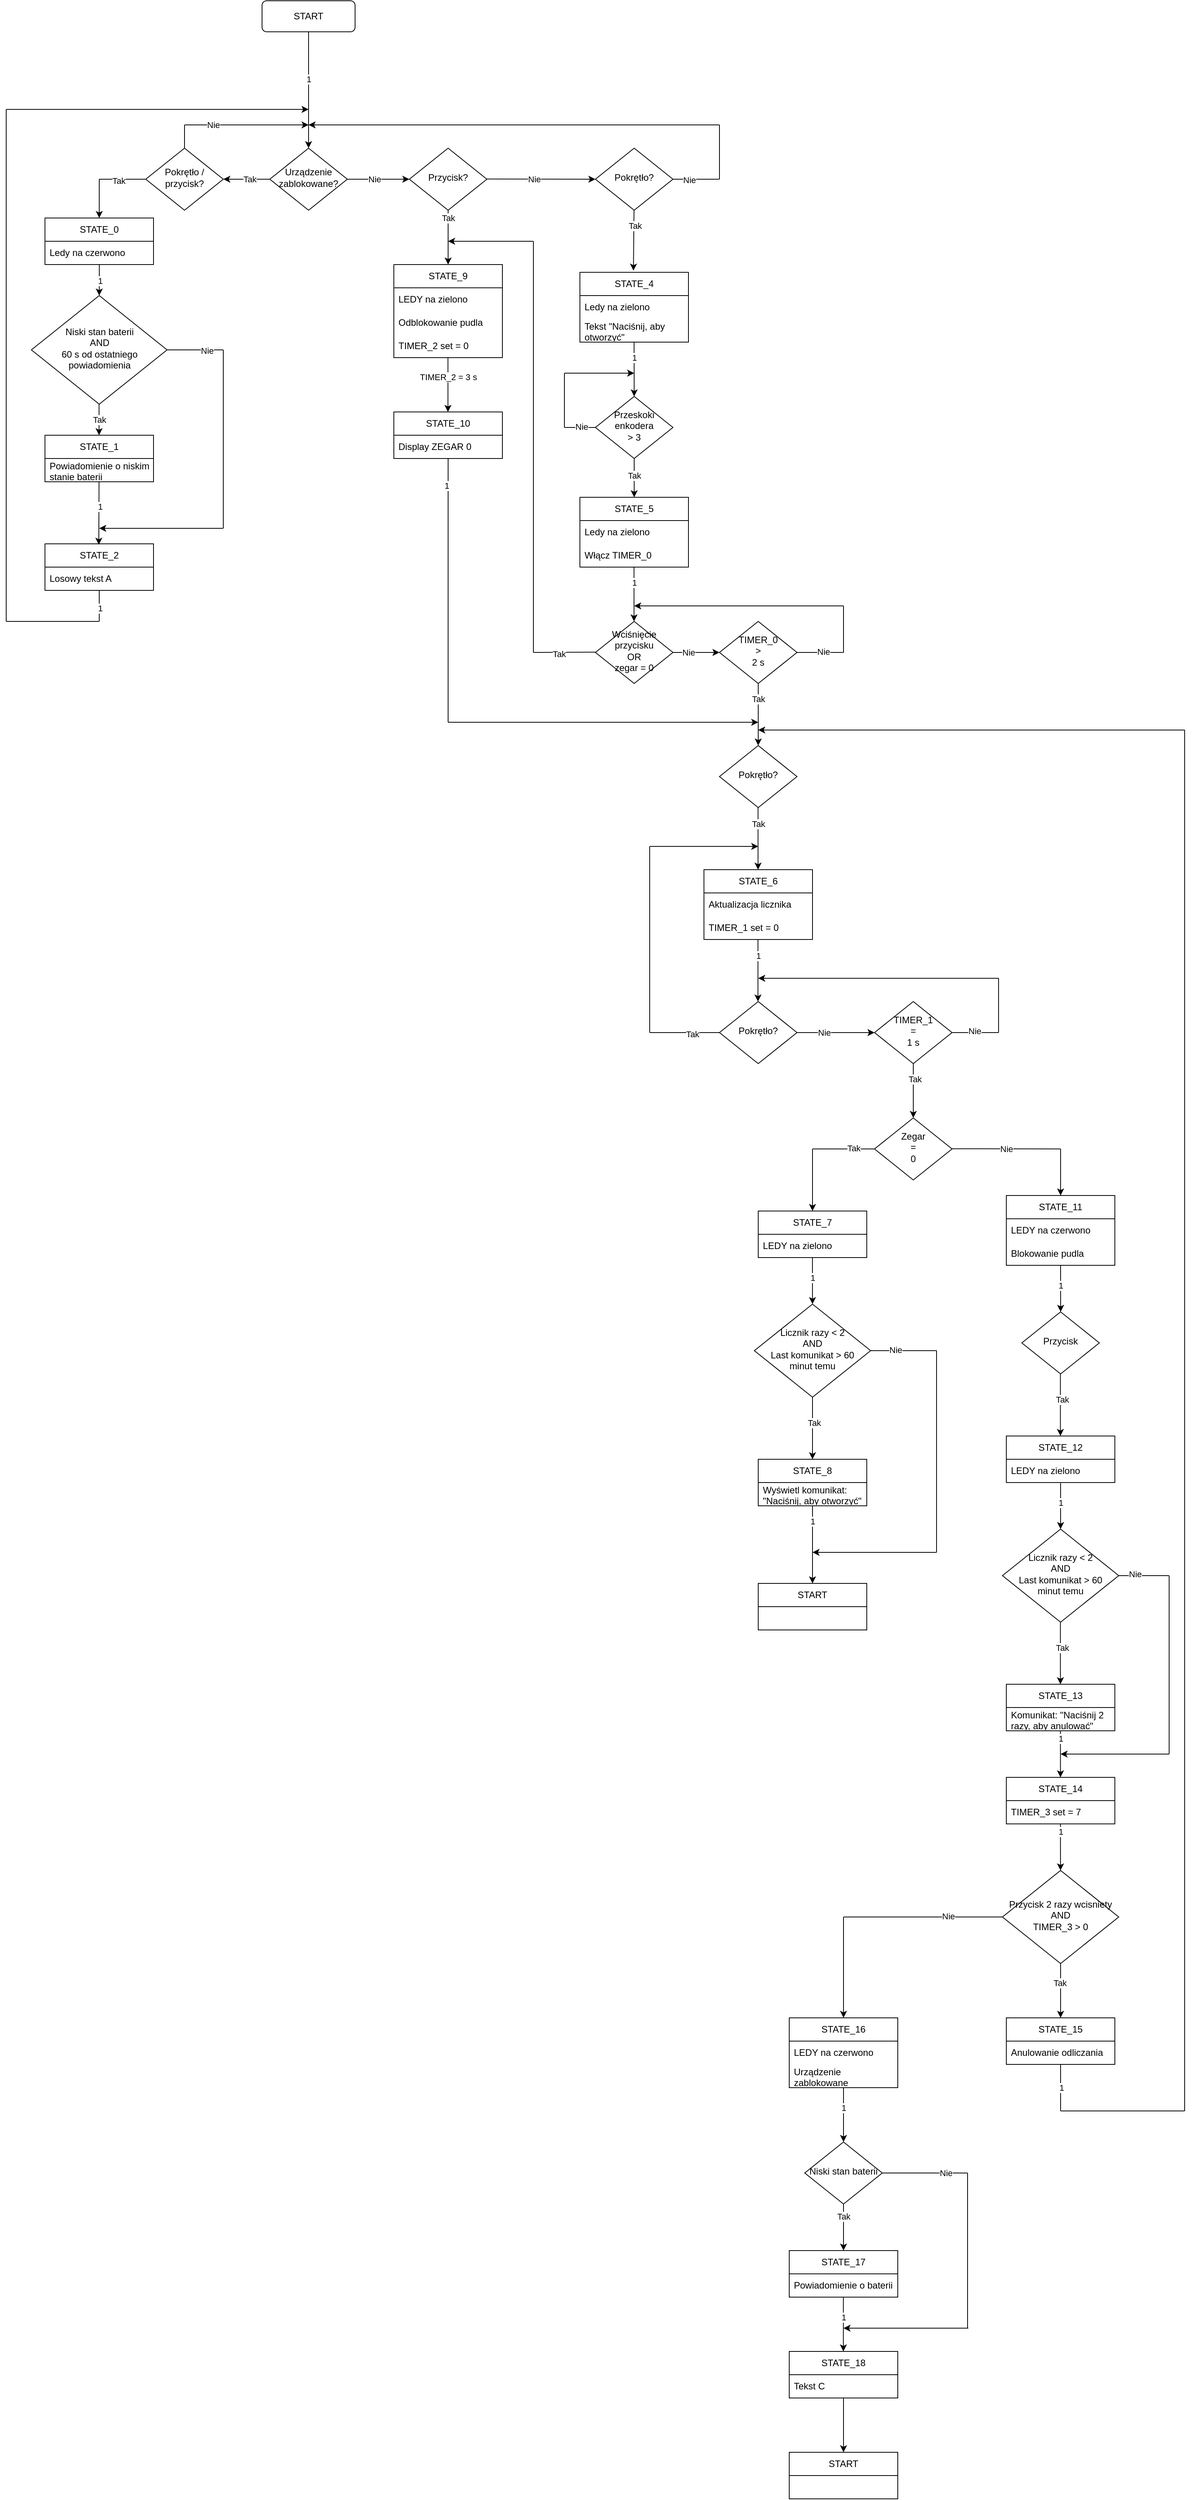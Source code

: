 <mxfile version="24.7.8">
  <diagram id="C5RBs43oDa-KdzZeNtuy" name="Page-1">
    <mxGraphModel dx="1368" dy="1487" grid="1" gridSize="10" guides="1" tooltips="1" connect="1" arrows="1" fold="1" page="1" pageScale="1" pageWidth="827" pageHeight="1169" math="0" shadow="0">
      <root>
        <mxCell id="WIyWlLk6GJQsqaUBKTNV-0" />
        <mxCell id="WIyWlLk6GJQsqaUBKTNV-1" parent="WIyWlLk6GJQsqaUBKTNV-0" />
        <mxCell id="WIyWlLk6GJQsqaUBKTNV-3" value="START" style="rounded=1;whiteSpace=wrap;html=1;fontSize=12;glass=0;strokeWidth=1;shadow=0;" parent="WIyWlLk6GJQsqaUBKTNV-1" vertex="1">
          <mxGeometry x="330" y="-80" width="120" height="40" as="geometry" />
        </mxCell>
        <mxCell id="WIyWlLk6GJQsqaUBKTNV-6" value="Urządzenie zablokowane?" style="rhombus;whiteSpace=wrap;html=1;shadow=0;fontFamily=Helvetica;fontSize=12;align=center;strokeWidth=1;spacing=6;spacingTop=-4;" parent="WIyWlLk6GJQsqaUBKTNV-1" vertex="1">
          <mxGeometry x="340" y="110" width="100" height="80" as="geometry" />
        </mxCell>
        <mxCell id="nSXJ9mcBRlVtJKenyXMZ-1" value="Pokrętło / przycisk?" style="rhombus;whiteSpace=wrap;html=1;shadow=0;fontFamily=Helvetica;fontSize=12;align=center;strokeWidth=1;spacing=6;spacingTop=-4;" parent="WIyWlLk6GJQsqaUBKTNV-1" vertex="1">
          <mxGeometry x="180" y="110" width="100" height="80" as="geometry" />
        </mxCell>
        <mxCell id="nSXJ9mcBRlVtJKenyXMZ-5" value="STATE_0" style="swimlane;fontStyle=0;childLayout=stackLayout;horizontal=1;startSize=30;horizontalStack=0;resizeParent=1;resizeParentMax=0;resizeLast=0;collapsible=1;marginBottom=0;whiteSpace=wrap;html=1;" parent="WIyWlLk6GJQsqaUBKTNV-1" vertex="1">
          <mxGeometry x="50" y="200" width="140" height="60" as="geometry" />
        </mxCell>
        <mxCell id="nSXJ9mcBRlVtJKenyXMZ-6" value="Ledy na czerwono" style="text;strokeColor=none;fillColor=none;align=left;verticalAlign=middle;spacingLeft=4;spacingRight=4;overflow=hidden;points=[[0,0.5],[1,0.5]];portConstraint=eastwest;rotatable=0;whiteSpace=wrap;html=1;" parent="nSXJ9mcBRlVtJKenyXMZ-5" vertex="1">
          <mxGeometry y="30" width="140" height="30" as="geometry" />
        </mxCell>
        <mxCell id="nSXJ9mcBRlVtJKenyXMZ-12" value="Niski stan baterii&lt;br&gt;AND&lt;br&gt;60 s od ostatniego powiadomienia" style="rhombus;whiteSpace=wrap;html=1;shadow=0;fontFamily=Helvetica;fontSize=12;align=center;strokeWidth=1;spacing=6;spacingTop=-4;" parent="WIyWlLk6GJQsqaUBKTNV-1" vertex="1">
          <mxGeometry x="32.5" y="300" width="175" height="140" as="geometry" />
        </mxCell>
        <mxCell id="nSXJ9mcBRlVtJKenyXMZ-15" value="" style="endArrow=classic;html=1;rounded=0;exitX=0.501;exitY=1;exitDx=0;exitDy=0;exitPerimeter=0;entryX=0.5;entryY=0;entryDx=0;entryDy=0;" parent="WIyWlLk6GJQsqaUBKTNV-1" source="nSXJ9mcBRlVtJKenyXMZ-6" target="nSXJ9mcBRlVtJKenyXMZ-12" edge="1">
          <mxGeometry width="50" height="50" relative="1" as="geometry">
            <mxPoint x="205" y="340" as="sourcePoint" />
            <mxPoint x="255" y="290" as="targetPoint" />
          </mxGeometry>
        </mxCell>
        <mxCell id="nSXJ9mcBRlVtJKenyXMZ-36" value="1" style="edgeLabel;html=1;align=center;verticalAlign=middle;resizable=0;points=[];" parent="nSXJ9mcBRlVtJKenyXMZ-15" vertex="1" connectable="0">
          <mxGeometry x="0.05" y="1" relative="1" as="geometry">
            <mxPoint as="offset" />
          </mxGeometry>
        </mxCell>
        <mxCell id="nSXJ9mcBRlVtJKenyXMZ-16" value="STATE_1" style="swimlane;fontStyle=0;childLayout=stackLayout;horizontal=1;startSize=30;horizontalStack=0;resizeParent=1;resizeParentMax=0;resizeLast=0;collapsible=1;marginBottom=0;whiteSpace=wrap;html=1;" parent="WIyWlLk6GJQsqaUBKTNV-1" vertex="1">
          <mxGeometry x="50" y="480" width="140" height="60" as="geometry" />
        </mxCell>
        <mxCell id="nSXJ9mcBRlVtJKenyXMZ-17" value="Powiadomienie o niskim stanie baterii" style="text;strokeColor=none;fillColor=none;align=left;verticalAlign=middle;spacingLeft=4;spacingRight=4;overflow=hidden;points=[[0,0.5],[1,0.5]];portConstraint=eastwest;rotatable=0;whiteSpace=wrap;html=1;" parent="nSXJ9mcBRlVtJKenyXMZ-16" vertex="1">
          <mxGeometry y="30" width="140" height="30" as="geometry" />
        </mxCell>
        <mxCell id="nSXJ9mcBRlVtJKenyXMZ-18" value="" style="endArrow=classic;html=1;rounded=0;exitX=0.501;exitY=1;exitDx=0;exitDy=0;exitPerimeter=0;entryX=0.5;entryY=0;entryDx=0;entryDy=0;" parent="WIyWlLk6GJQsqaUBKTNV-1" edge="1">
          <mxGeometry width="50" height="50" relative="1" as="geometry">
            <mxPoint x="119.76" y="440" as="sourcePoint" />
            <mxPoint x="119.76" y="480" as="targetPoint" />
          </mxGeometry>
        </mxCell>
        <mxCell id="nSXJ9mcBRlVtJKenyXMZ-23" value="Tak" style="edgeLabel;html=1;align=center;verticalAlign=middle;resizable=0;points=[];" parent="nSXJ9mcBRlVtJKenyXMZ-18" vertex="1" connectable="0">
          <mxGeometry x="-0.505" y="1" relative="1" as="geometry">
            <mxPoint x="-1" y="10" as="offset" />
          </mxGeometry>
        </mxCell>
        <mxCell id="nSXJ9mcBRlVtJKenyXMZ-19" value="STATE_2" style="swimlane;fontStyle=0;childLayout=stackLayout;horizontal=1;startSize=30;horizontalStack=0;resizeParent=1;resizeParentMax=0;resizeLast=0;collapsible=1;marginBottom=0;whiteSpace=wrap;html=1;" parent="WIyWlLk6GJQsqaUBKTNV-1" vertex="1">
          <mxGeometry x="50" y="620" width="140" height="60" as="geometry" />
        </mxCell>
        <mxCell id="nSXJ9mcBRlVtJKenyXMZ-20" value="Losowy tekst A" style="text;strokeColor=none;fillColor=none;align=left;verticalAlign=middle;spacingLeft=4;spacingRight=4;overflow=hidden;points=[[0,0.5],[1,0.5]];portConstraint=eastwest;rotatable=0;whiteSpace=wrap;html=1;" parent="nSXJ9mcBRlVtJKenyXMZ-19" vertex="1">
          <mxGeometry y="30" width="140" height="30" as="geometry" />
        </mxCell>
        <mxCell id="nSXJ9mcBRlVtJKenyXMZ-21" value="" style="endArrow=classic;html=1;rounded=0;exitX=0.501;exitY=1;exitDx=0;exitDy=0;exitPerimeter=0;entryX=0.496;entryY=0.019;entryDx=0;entryDy=0;entryPerimeter=0;" parent="WIyWlLk6GJQsqaUBKTNV-1" target="nSXJ9mcBRlVtJKenyXMZ-19" edge="1">
          <mxGeometry width="50" height="50" relative="1" as="geometry">
            <mxPoint x="119.76" y="540" as="sourcePoint" />
            <mxPoint x="119.76" y="580" as="targetPoint" />
          </mxGeometry>
        </mxCell>
        <mxCell id="nSXJ9mcBRlVtJKenyXMZ-22" value="1" style="edgeLabel;html=1;align=center;verticalAlign=middle;resizable=0;points=[];" parent="nSXJ9mcBRlVtJKenyXMZ-21" vertex="1" connectable="0">
          <mxGeometry x="-0.22" y="1" relative="1" as="geometry">
            <mxPoint as="offset" />
          </mxGeometry>
        </mxCell>
        <mxCell id="nSXJ9mcBRlVtJKenyXMZ-24" value="" style="endArrow=classic;html=1;rounded=0;exitX=0.5;exitY=1;exitDx=0;exitDy=0;entryX=0.5;entryY=0;entryDx=0;entryDy=0;" parent="WIyWlLk6GJQsqaUBKTNV-1" source="WIyWlLk6GJQsqaUBKTNV-3" target="WIyWlLk6GJQsqaUBKTNV-6" edge="1">
          <mxGeometry width="50" height="50" relative="1" as="geometry">
            <mxPoint x="280" y="180" as="sourcePoint" />
            <mxPoint x="330" y="130" as="targetPoint" />
          </mxGeometry>
        </mxCell>
        <mxCell id="nSXJ9mcBRlVtJKenyXMZ-25" value="1" style="edgeLabel;html=1;align=center;verticalAlign=middle;resizable=0;points=[];" parent="nSXJ9mcBRlVtJKenyXMZ-24" vertex="1" connectable="0">
          <mxGeometry x="0.027" y="1" relative="1" as="geometry">
            <mxPoint x="-1" y="-16" as="offset" />
          </mxGeometry>
        </mxCell>
        <mxCell id="nSXJ9mcBRlVtJKenyXMZ-28" value="" style="endArrow=classic;html=1;rounded=0;exitX=0;exitY=0.5;exitDx=0;exitDy=0;" parent="WIyWlLk6GJQsqaUBKTNV-1" source="WIyWlLk6GJQsqaUBKTNV-6" edge="1">
          <mxGeometry width="50" height="50" relative="1" as="geometry">
            <mxPoint x="210" y="200" as="sourcePoint" />
            <mxPoint x="280" y="150" as="targetPoint" />
          </mxGeometry>
        </mxCell>
        <mxCell id="nSXJ9mcBRlVtJKenyXMZ-29" value="Tak" style="edgeLabel;html=1;align=center;verticalAlign=middle;resizable=0;points=[];" parent="nSXJ9mcBRlVtJKenyXMZ-28" vertex="1" connectable="0">
          <mxGeometry x="-0.133" relative="1" as="geometry">
            <mxPoint as="offset" />
          </mxGeometry>
        </mxCell>
        <mxCell id="nSXJ9mcBRlVtJKenyXMZ-30" value="" style="endArrow=none;html=1;rounded=0;" parent="WIyWlLk6GJQsqaUBKTNV-1" edge="1">
          <mxGeometry width="50" height="50" relative="1" as="geometry">
            <mxPoint x="120" y="150" as="sourcePoint" />
            <mxPoint x="180" y="150" as="targetPoint" />
          </mxGeometry>
        </mxCell>
        <mxCell id="nSXJ9mcBRlVtJKenyXMZ-32" value="Tak" style="edgeLabel;html=1;align=center;verticalAlign=middle;resizable=0;points=[];" parent="nSXJ9mcBRlVtJKenyXMZ-30" vertex="1" connectable="0">
          <mxGeometry x="-0.189" y="-2" relative="1" as="geometry">
            <mxPoint as="offset" />
          </mxGeometry>
        </mxCell>
        <mxCell id="nSXJ9mcBRlVtJKenyXMZ-31" value="" style="endArrow=classic;html=1;rounded=0;entryX=0.5;entryY=0;entryDx=0;entryDy=0;" parent="WIyWlLk6GJQsqaUBKTNV-1" target="nSXJ9mcBRlVtJKenyXMZ-5" edge="1">
          <mxGeometry width="50" height="50" relative="1" as="geometry">
            <mxPoint x="120" y="150" as="sourcePoint" />
            <mxPoint x="180" y="160" as="targetPoint" />
          </mxGeometry>
        </mxCell>
        <mxCell id="nSXJ9mcBRlVtJKenyXMZ-33" value="" style="endArrow=none;html=1;rounded=0;" parent="WIyWlLk6GJQsqaUBKTNV-1" edge="1">
          <mxGeometry width="50" height="50" relative="1" as="geometry">
            <mxPoint x="230" y="110" as="sourcePoint" />
            <mxPoint x="230" y="80" as="targetPoint" />
          </mxGeometry>
        </mxCell>
        <mxCell id="nSXJ9mcBRlVtJKenyXMZ-34" value="" style="endArrow=classic;html=1;rounded=0;" parent="WIyWlLk6GJQsqaUBKTNV-1" edge="1">
          <mxGeometry width="50" height="50" relative="1" as="geometry">
            <mxPoint x="230" y="80" as="sourcePoint" />
            <mxPoint x="390" y="80" as="targetPoint" />
          </mxGeometry>
        </mxCell>
        <mxCell id="nSXJ9mcBRlVtJKenyXMZ-35" value="Nie" style="edgeLabel;html=1;align=center;verticalAlign=middle;resizable=0;points=[];" parent="nSXJ9mcBRlVtJKenyXMZ-34" vertex="1" connectable="0">
          <mxGeometry x="-0.537" relative="1" as="geometry">
            <mxPoint as="offset" />
          </mxGeometry>
        </mxCell>
        <mxCell id="nSXJ9mcBRlVtJKenyXMZ-37" value="" style="endArrow=none;html=1;rounded=0;" parent="WIyWlLk6GJQsqaUBKTNV-1" edge="1">
          <mxGeometry width="50" height="50" relative="1" as="geometry">
            <mxPoint x="207.5" y="370" as="sourcePoint" />
            <mxPoint x="280" y="370" as="targetPoint" />
          </mxGeometry>
        </mxCell>
        <mxCell id="nSXJ9mcBRlVtJKenyXMZ-40" value="Nie" style="edgeLabel;html=1;align=center;verticalAlign=middle;resizable=0;points=[];" parent="nSXJ9mcBRlVtJKenyXMZ-37" vertex="1" connectable="0">
          <mxGeometry x="0.411" y="-1" relative="1" as="geometry">
            <mxPoint as="offset" />
          </mxGeometry>
        </mxCell>
        <mxCell id="nSXJ9mcBRlVtJKenyXMZ-38" value="" style="endArrow=none;html=1;rounded=0;" parent="WIyWlLk6GJQsqaUBKTNV-1" edge="1">
          <mxGeometry width="50" height="50" relative="1" as="geometry">
            <mxPoint x="280" y="600" as="sourcePoint" />
            <mxPoint x="280" y="370" as="targetPoint" />
          </mxGeometry>
        </mxCell>
        <mxCell id="nSXJ9mcBRlVtJKenyXMZ-39" value="" style="endArrow=classic;html=1;rounded=0;" parent="WIyWlLk6GJQsqaUBKTNV-1" edge="1">
          <mxGeometry width="50" height="50" relative="1" as="geometry">
            <mxPoint x="280" y="600" as="sourcePoint" />
            <mxPoint x="120" y="600" as="targetPoint" />
          </mxGeometry>
        </mxCell>
        <mxCell id="nSXJ9mcBRlVtJKenyXMZ-41" value="" style="endArrow=none;html=1;rounded=0;" parent="WIyWlLk6GJQsqaUBKTNV-1" edge="1">
          <mxGeometry width="50" height="50" relative="1" as="geometry">
            <mxPoint x="120" y="720" as="sourcePoint" />
            <mxPoint x="120" y="680" as="targetPoint" />
          </mxGeometry>
        </mxCell>
        <mxCell id="nSXJ9mcBRlVtJKenyXMZ-45" value="1" style="edgeLabel;html=1;align=center;verticalAlign=middle;resizable=0;points=[];" parent="nSXJ9mcBRlVtJKenyXMZ-41" vertex="1" connectable="0">
          <mxGeometry x="-0.117" y="-1" relative="1" as="geometry">
            <mxPoint as="offset" />
          </mxGeometry>
        </mxCell>
        <mxCell id="nSXJ9mcBRlVtJKenyXMZ-42" value="" style="endArrow=none;html=1;rounded=0;" parent="WIyWlLk6GJQsqaUBKTNV-1" edge="1">
          <mxGeometry width="50" height="50" relative="1" as="geometry">
            <mxPoint y="720" as="sourcePoint" />
            <mxPoint x="119.76" y="720" as="targetPoint" />
          </mxGeometry>
        </mxCell>
        <mxCell id="nSXJ9mcBRlVtJKenyXMZ-43" value="" style="endArrow=none;html=1;rounded=0;" parent="WIyWlLk6GJQsqaUBKTNV-1" edge="1">
          <mxGeometry width="50" height="50" relative="1" as="geometry">
            <mxPoint y="720" as="sourcePoint" />
            <mxPoint y="60" as="targetPoint" />
          </mxGeometry>
        </mxCell>
        <mxCell id="nSXJ9mcBRlVtJKenyXMZ-44" value="" style="endArrow=classic;html=1;rounded=0;" parent="WIyWlLk6GJQsqaUBKTNV-1" edge="1">
          <mxGeometry width="50" height="50" relative="1" as="geometry">
            <mxPoint y="60" as="sourcePoint" />
            <mxPoint x="390" y="60" as="targetPoint" />
          </mxGeometry>
        </mxCell>
        <mxCell id="nSXJ9mcBRlVtJKenyXMZ-46" value="" style="endArrow=classic;html=1;rounded=0;exitX=1;exitY=0.5;exitDx=0;exitDy=0;" parent="WIyWlLk6GJQsqaUBKTNV-1" source="WIyWlLk6GJQsqaUBKTNV-6" edge="1">
          <mxGeometry width="50" height="50" relative="1" as="geometry">
            <mxPoint x="520" y="180" as="sourcePoint" />
            <mxPoint x="520" y="150" as="targetPoint" />
          </mxGeometry>
        </mxCell>
        <mxCell id="nSXJ9mcBRlVtJKenyXMZ-47" value="Nie" style="edgeLabel;html=1;align=center;verticalAlign=middle;resizable=0;points=[];" parent="nSXJ9mcBRlVtJKenyXMZ-46" vertex="1" connectable="0">
          <mxGeometry x="-0.133" relative="1" as="geometry">
            <mxPoint as="offset" />
          </mxGeometry>
        </mxCell>
        <mxCell id="nSXJ9mcBRlVtJKenyXMZ-48" value="Przycisk?" style="rhombus;whiteSpace=wrap;html=1;shadow=0;fontFamily=Helvetica;fontSize=12;align=center;strokeWidth=1;spacing=6;spacingTop=-4;" parent="WIyWlLk6GJQsqaUBKTNV-1" vertex="1">
          <mxGeometry x="520" y="110" width="100" height="80" as="geometry" />
        </mxCell>
        <mxCell id="VlcBlRw5gI0S2deszUiy-0" value="Pokrętło?" style="rhombus;whiteSpace=wrap;html=1;shadow=0;fontFamily=Helvetica;fontSize=12;align=center;strokeWidth=1;spacing=6;spacingTop=-4;" vertex="1" parent="WIyWlLk6GJQsqaUBKTNV-1">
          <mxGeometry x="760" y="110" width="100" height="80" as="geometry" />
        </mxCell>
        <mxCell id="VlcBlRw5gI0S2deszUiy-1" value="" style="endArrow=classic;html=1;rounded=0;exitX=1;exitY=0.5;exitDx=0;exitDy=0;entryX=0;entryY=0.5;entryDx=0;entryDy=0;" edge="1" parent="WIyWlLk6GJQsqaUBKTNV-1" target="VlcBlRw5gI0S2deszUiy-0">
          <mxGeometry width="50" height="50" relative="1" as="geometry">
            <mxPoint x="620" y="149.8" as="sourcePoint" />
            <mxPoint x="700" y="149.8" as="targetPoint" />
          </mxGeometry>
        </mxCell>
        <mxCell id="VlcBlRw5gI0S2deszUiy-2" value="Nie" style="edgeLabel;html=1;align=center;verticalAlign=middle;resizable=0;points=[];" vertex="1" connectable="0" parent="VlcBlRw5gI0S2deszUiy-1">
          <mxGeometry x="-0.133" relative="1" as="geometry">
            <mxPoint as="offset" />
          </mxGeometry>
        </mxCell>
        <mxCell id="VlcBlRw5gI0S2deszUiy-3" value="" style="endArrow=classic;html=1;rounded=0;exitX=0;exitY=0.5;exitDx=0;exitDy=0;entryX=0.493;entryY=-0.024;entryDx=0;entryDy=0;entryPerimeter=0;" edge="1" parent="WIyWlLk6GJQsqaUBKTNV-1" target="VlcBlRw5gI0S2deszUiy-5">
          <mxGeometry width="50" height="50" relative="1" as="geometry">
            <mxPoint x="809.8" y="190" as="sourcePoint" />
            <mxPoint x="809.8" y="240" as="targetPoint" />
          </mxGeometry>
        </mxCell>
        <mxCell id="VlcBlRw5gI0S2deszUiy-4" value="Tak" style="edgeLabel;html=1;align=center;verticalAlign=middle;resizable=0;points=[];" vertex="1" connectable="0" parent="VlcBlRw5gI0S2deszUiy-3">
          <mxGeometry x="-0.133" relative="1" as="geometry">
            <mxPoint x="1" y="-14" as="offset" />
          </mxGeometry>
        </mxCell>
        <mxCell id="VlcBlRw5gI0S2deszUiy-5" value="STATE_4" style="swimlane;fontStyle=0;childLayout=stackLayout;horizontal=1;startSize=30;horizontalStack=0;resizeParent=1;resizeParentMax=0;resizeLast=0;collapsible=1;marginBottom=0;whiteSpace=wrap;html=1;" vertex="1" parent="WIyWlLk6GJQsqaUBKTNV-1">
          <mxGeometry x="740" y="270" width="140" height="90" as="geometry" />
        </mxCell>
        <mxCell id="VlcBlRw5gI0S2deszUiy-6" value="Ledy na zielono" style="text;strokeColor=none;fillColor=none;align=left;verticalAlign=middle;spacingLeft=4;spacingRight=4;overflow=hidden;points=[[0,0.5],[1,0.5]];portConstraint=eastwest;rotatable=0;whiteSpace=wrap;html=1;" vertex="1" parent="VlcBlRw5gI0S2deszUiy-5">
          <mxGeometry y="30" width="140" height="30" as="geometry" />
        </mxCell>
        <mxCell id="VlcBlRw5gI0S2deszUiy-8" value="Tekst &quot;Naciśnij, aby otworzyć&quot;" style="text;strokeColor=none;fillColor=none;align=left;verticalAlign=middle;spacingLeft=4;spacingRight=4;overflow=hidden;points=[[0,0.5],[1,0.5]];portConstraint=eastwest;rotatable=0;whiteSpace=wrap;html=1;" vertex="1" parent="VlcBlRw5gI0S2deszUiy-5">
          <mxGeometry y="60" width="140" height="30" as="geometry" />
        </mxCell>
        <mxCell id="VlcBlRw5gI0S2deszUiy-10" value="Przeskoki enkodera&lt;br&gt;&amp;gt; 3" style="rhombus;whiteSpace=wrap;html=1;shadow=0;fontFamily=Helvetica;fontSize=12;align=center;strokeWidth=1;spacing=6;spacingTop=-4;" vertex="1" parent="WIyWlLk6GJQsqaUBKTNV-1">
          <mxGeometry x="760" y="430" width="100" height="80" as="geometry" />
        </mxCell>
        <mxCell id="VlcBlRw5gI0S2deszUiy-17" value="" style="endArrow=classic;html=1;rounded=0;exitX=0.499;exitY=0.992;exitDx=0;exitDy=0;exitPerimeter=0;entryX=0.5;entryY=0;entryDx=0;entryDy=0;" edge="1" parent="WIyWlLk6GJQsqaUBKTNV-1" source="VlcBlRw5gI0S2deszUiy-8" target="VlcBlRw5gI0S2deszUiy-10">
          <mxGeometry width="50" height="50" relative="1" as="geometry">
            <mxPoint x="910" y="470" as="sourcePoint" />
            <mxPoint x="960" y="420" as="targetPoint" />
          </mxGeometry>
        </mxCell>
        <mxCell id="VlcBlRw5gI0S2deszUiy-18" value="1" style="edgeLabel;html=1;align=center;verticalAlign=middle;resizable=0;points=[];" vertex="1" connectable="0" parent="VlcBlRw5gI0S2deszUiy-17">
          <mxGeometry x="-0.484" y="1" relative="1" as="geometry">
            <mxPoint x="-1" y="2" as="offset" />
          </mxGeometry>
        </mxCell>
        <mxCell id="VlcBlRw5gI0S2deszUiy-19" value="" style="endArrow=classic;html=1;rounded=0;exitX=0.5;exitY=1;exitDx=0;exitDy=0;" edge="1" parent="WIyWlLk6GJQsqaUBKTNV-1" source="VlcBlRw5gI0S2deszUiy-10">
          <mxGeometry width="50" height="50" relative="1" as="geometry">
            <mxPoint x="800" y="570" as="sourcePoint" />
            <mxPoint x="810" y="560" as="targetPoint" />
          </mxGeometry>
        </mxCell>
        <mxCell id="VlcBlRw5gI0S2deszUiy-20" value="Tak" style="edgeLabel;html=1;align=center;verticalAlign=middle;resizable=0;points=[];" vertex="1" connectable="0" parent="VlcBlRw5gI0S2deszUiy-19">
          <mxGeometry x="-0.145" relative="1" as="geometry">
            <mxPoint as="offset" />
          </mxGeometry>
        </mxCell>
        <mxCell id="VlcBlRw5gI0S2deszUiy-21" value="" style="endArrow=none;html=1;rounded=0;" edge="1" parent="WIyWlLk6GJQsqaUBKTNV-1">
          <mxGeometry width="50" height="50" relative="1" as="geometry">
            <mxPoint x="720" y="470" as="sourcePoint" />
            <mxPoint x="760" y="470" as="targetPoint" />
          </mxGeometry>
        </mxCell>
        <mxCell id="VlcBlRw5gI0S2deszUiy-24" value="Nie" style="edgeLabel;html=1;align=center;verticalAlign=middle;resizable=0;points=[];" vertex="1" connectable="0" parent="VlcBlRw5gI0S2deszUiy-21">
          <mxGeometry x="0.088" y="1" relative="1" as="geometry">
            <mxPoint as="offset" />
          </mxGeometry>
        </mxCell>
        <mxCell id="VlcBlRw5gI0S2deszUiy-22" value="" style="endArrow=none;html=1;rounded=0;" edge="1" parent="WIyWlLk6GJQsqaUBKTNV-1">
          <mxGeometry width="50" height="50" relative="1" as="geometry">
            <mxPoint x="720" y="470" as="sourcePoint" />
            <mxPoint x="720" y="400" as="targetPoint" />
          </mxGeometry>
        </mxCell>
        <mxCell id="VlcBlRw5gI0S2deszUiy-23" value="" style="endArrow=classic;html=1;rounded=0;" edge="1" parent="WIyWlLk6GJQsqaUBKTNV-1">
          <mxGeometry width="50" height="50" relative="1" as="geometry">
            <mxPoint x="720" y="400" as="sourcePoint" />
            <mxPoint x="810" y="400" as="targetPoint" />
          </mxGeometry>
        </mxCell>
        <mxCell id="VlcBlRw5gI0S2deszUiy-25" value="" style="endArrow=none;html=1;rounded=0;" edge="1" parent="WIyWlLk6GJQsqaUBKTNV-1">
          <mxGeometry width="50" height="50" relative="1" as="geometry">
            <mxPoint x="860" y="150" as="sourcePoint" />
            <mxPoint x="920" y="150" as="targetPoint" />
          </mxGeometry>
        </mxCell>
        <mxCell id="VlcBlRw5gI0S2deszUiy-28" value="Nie" style="edgeLabel;html=1;align=center;verticalAlign=middle;resizable=0;points=[];" vertex="1" connectable="0" parent="VlcBlRw5gI0S2deszUiy-25">
          <mxGeometry x="-0.3" y="-1" relative="1" as="geometry">
            <mxPoint as="offset" />
          </mxGeometry>
        </mxCell>
        <mxCell id="VlcBlRw5gI0S2deszUiy-26" value="" style="endArrow=none;html=1;rounded=0;" edge="1" parent="WIyWlLk6GJQsqaUBKTNV-1">
          <mxGeometry width="50" height="50" relative="1" as="geometry">
            <mxPoint x="920" y="150" as="sourcePoint" />
            <mxPoint x="920" y="80" as="targetPoint" />
          </mxGeometry>
        </mxCell>
        <mxCell id="VlcBlRw5gI0S2deszUiy-27" value="" style="endArrow=classic;html=1;rounded=0;" edge="1" parent="WIyWlLk6GJQsqaUBKTNV-1">
          <mxGeometry width="50" height="50" relative="1" as="geometry">
            <mxPoint x="920" y="80" as="sourcePoint" />
            <mxPoint x="390" y="80" as="targetPoint" />
          </mxGeometry>
        </mxCell>
        <mxCell id="VlcBlRw5gI0S2deszUiy-29" value="STATE_5" style="swimlane;fontStyle=0;childLayout=stackLayout;horizontal=1;startSize=30;horizontalStack=0;resizeParent=1;resizeParentMax=0;resizeLast=0;collapsible=1;marginBottom=0;whiteSpace=wrap;html=1;" vertex="1" parent="WIyWlLk6GJQsqaUBKTNV-1">
          <mxGeometry x="740" y="560" width="140" height="90" as="geometry" />
        </mxCell>
        <mxCell id="VlcBlRw5gI0S2deszUiy-30" value="Ledy na zielono" style="text;strokeColor=none;fillColor=none;align=left;verticalAlign=middle;spacingLeft=4;spacingRight=4;overflow=hidden;points=[[0,0.5],[1,0.5]];portConstraint=eastwest;rotatable=0;whiteSpace=wrap;html=1;" vertex="1" parent="VlcBlRw5gI0S2deszUiy-29">
          <mxGeometry y="30" width="140" height="30" as="geometry" />
        </mxCell>
        <mxCell id="VlcBlRw5gI0S2deszUiy-31" value="Włącz TIMER_0" style="text;strokeColor=none;fillColor=none;align=left;verticalAlign=middle;spacingLeft=4;spacingRight=4;overflow=hidden;points=[[0,0.5],[1,0.5]];portConstraint=eastwest;rotatable=0;whiteSpace=wrap;html=1;" vertex="1" parent="VlcBlRw5gI0S2deszUiy-29">
          <mxGeometry y="60" width="140" height="30" as="geometry" />
        </mxCell>
        <mxCell id="VlcBlRw5gI0S2deszUiy-35" value="" style="endArrow=classic;html=1;rounded=0;exitX=0.499;exitY=0.992;exitDx=0;exitDy=0;exitPerimeter=0;entryX=0.5;entryY=0;entryDx=0;entryDy=0;" edge="1" parent="WIyWlLk6GJQsqaUBKTNV-1">
          <mxGeometry width="50" height="50" relative="1" as="geometry">
            <mxPoint x="809.78" y="650" as="sourcePoint" />
            <mxPoint x="809.78" y="720" as="targetPoint" />
          </mxGeometry>
        </mxCell>
        <mxCell id="VlcBlRw5gI0S2deszUiy-36" value="1" style="edgeLabel;html=1;align=center;verticalAlign=middle;resizable=0;points=[];" vertex="1" connectable="0" parent="VlcBlRw5gI0S2deszUiy-35">
          <mxGeometry x="-0.484" y="1" relative="1" as="geometry">
            <mxPoint x="-1" y="2" as="offset" />
          </mxGeometry>
        </mxCell>
        <mxCell id="VlcBlRw5gI0S2deszUiy-37" value="Wciśnięcie przycisku&lt;br&gt;OR&lt;br&gt;zegar = 0" style="rhombus;whiteSpace=wrap;html=1;shadow=0;fontFamily=Helvetica;fontSize=12;align=center;strokeWidth=1;spacing=6;spacingTop=-4;" vertex="1" parent="WIyWlLk6GJQsqaUBKTNV-1">
          <mxGeometry x="760" y="720" width="100" height="80" as="geometry" />
        </mxCell>
        <mxCell id="VlcBlRw5gI0S2deszUiy-38" value="" style="endArrow=none;html=1;rounded=0;" edge="1" parent="WIyWlLk6GJQsqaUBKTNV-1">
          <mxGeometry width="50" height="50" relative="1" as="geometry">
            <mxPoint x="680" y="760" as="sourcePoint" />
            <mxPoint x="760" y="759.63" as="targetPoint" />
          </mxGeometry>
        </mxCell>
        <mxCell id="VlcBlRw5gI0S2deszUiy-39" value="Tak" style="edgeLabel;html=1;align=center;verticalAlign=middle;resizable=0;points=[];" vertex="1" connectable="0" parent="VlcBlRw5gI0S2deszUiy-38">
          <mxGeometry x="-0.189" y="-2" relative="1" as="geometry">
            <mxPoint as="offset" />
          </mxGeometry>
        </mxCell>
        <mxCell id="VlcBlRw5gI0S2deszUiy-42" value="TIMER_0&lt;br&gt;&amp;gt;&lt;div&gt;2 s&lt;/div&gt;" style="rhombus;whiteSpace=wrap;html=1;shadow=0;fontFamily=Helvetica;fontSize=12;align=center;strokeWidth=1;spacing=6;spacingTop=-4;" vertex="1" parent="WIyWlLk6GJQsqaUBKTNV-1">
          <mxGeometry x="920" y="720" width="100" height="80" as="geometry" />
        </mxCell>
        <mxCell id="VlcBlRw5gI0S2deszUiy-43" value="" style="endArrow=classic;html=1;rounded=0;entryX=0;entryY=0.5;entryDx=0;entryDy=0;" edge="1" parent="WIyWlLk6GJQsqaUBKTNV-1" target="VlcBlRw5gI0S2deszUiy-42">
          <mxGeometry width="50" height="50" relative="1" as="geometry">
            <mxPoint x="860" y="760" as="sourcePoint" />
            <mxPoint x="910" y="710" as="targetPoint" />
          </mxGeometry>
        </mxCell>
        <mxCell id="VlcBlRw5gI0S2deszUiy-44" value="Nie" style="edgeLabel;html=1;align=center;verticalAlign=middle;resizable=0;points=[];" vertex="1" connectable="0" parent="VlcBlRw5gI0S2deszUiy-43">
          <mxGeometry x="0.193" y="2" relative="1" as="geometry">
            <mxPoint x="-16" y="2" as="offset" />
          </mxGeometry>
        </mxCell>
        <mxCell id="VlcBlRw5gI0S2deszUiy-45" value="" style="endArrow=none;html=1;rounded=0;" edge="1" parent="WIyWlLk6GJQsqaUBKTNV-1">
          <mxGeometry width="50" height="50" relative="1" as="geometry">
            <mxPoint x="1020" y="760" as="sourcePoint" />
            <mxPoint x="1080" y="760" as="targetPoint" />
          </mxGeometry>
        </mxCell>
        <mxCell id="VlcBlRw5gI0S2deszUiy-48" value="Nie" style="edgeLabel;html=1;align=center;verticalAlign=middle;resizable=0;points=[];" vertex="1" connectable="0" parent="VlcBlRw5gI0S2deszUiy-45">
          <mxGeometry x="0.127" y="1" relative="1" as="geometry">
            <mxPoint as="offset" />
          </mxGeometry>
        </mxCell>
        <mxCell id="VlcBlRw5gI0S2deszUiy-46" value="" style="endArrow=none;html=1;rounded=0;" edge="1" parent="WIyWlLk6GJQsqaUBKTNV-1">
          <mxGeometry width="50" height="50" relative="1" as="geometry">
            <mxPoint x="1080" y="760" as="sourcePoint" />
            <mxPoint x="1080" y="700" as="targetPoint" />
          </mxGeometry>
        </mxCell>
        <mxCell id="VlcBlRw5gI0S2deszUiy-47" value="" style="endArrow=classic;html=1;rounded=0;" edge="1" parent="WIyWlLk6GJQsqaUBKTNV-1">
          <mxGeometry width="50" height="50" relative="1" as="geometry">
            <mxPoint x="1080" y="700" as="sourcePoint" />
            <mxPoint x="810" y="700" as="targetPoint" />
          </mxGeometry>
        </mxCell>
        <mxCell id="VlcBlRw5gI0S2deszUiy-49" value="" style="endArrow=classic;html=1;rounded=0;exitX=0.5;exitY=1;exitDx=0;exitDy=0;" edge="1" parent="WIyWlLk6GJQsqaUBKTNV-1" source="VlcBlRw5gI0S2deszUiy-42">
          <mxGeometry width="50" height="50" relative="1" as="geometry">
            <mxPoint x="870" y="870" as="sourcePoint" />
            <mxPoint x="970" y="880" as="targetPoint" />
          </mxGeometry>
        </mxCell>
        <mxCell id="VlcBlRw5gI0S2deszUiy-50" value="Tak" style="edgeLabel;html=1;align=center;verticalAlign=middle;resizable=0;points=[];" vertex="1" connectable="0" parent="VlcBlRw5gI0S2deszUiy-49">
          <mxGeometry x="-0.135" y="-1" relative="1" as="geometry">
            <mxPoint x="1" y="-15" as="offset" />
          </mxGeometry>
        </mxCell>
        <mxCell id="VlcBlRw5gI0S2deszUiy-68" value="STATE_6" style="swimlane;fontStyle=0;childLayout=stackLayout;horizontal=1;startSize=30;horizontalStack=0;resizeParent=1;resizeParentMax=0;resizeLast=0;collapsible=1;marginBottom=0;whiteSpace=wrap;html=1;" vertex="1" parent="WIyWlLk6GJQsqaUBKTNV-1">
          <mxGeometry x="900" y="1040" width="140" height="90" as="geometry" />
        </mxCell>
        <mxCell id="VlcBlRw5gI0S2deszUiy-69" value="Aktualizacja licznika" style="text;strokeColor=none;fillColor=none;align=left;verticalAlign=middle;spacingLeft=4;spacingRight=4;overflow=hidden;points=[[0,0.5],[1,0.5]];portConstraint=eastwest;rotatable=0;whiteSpace=wrap;html=1;" vertex="1" parent="VlcBlRw5gI0S2deszUiy-68">
          <mxGeometry y="30" width="140" height="30" as="geometry" />
        </mxCell>
        <mxCell id="VlcBlRw5gI0S2deszUiy-70" value="TIMER_1 set = 0" style="text;strokeColor=none;fillColor=none;align=left;verticalAlign=middle;spacingLeft=4;spacingRight=4;overflow=hidden;points=[[0,0.5],[1,0.5]];portConstraint=eastwest;rotatable=0;whiteSpace=wrap;html=1;" vertex="1" parent="VlcBlRw5gI0S2deszUiy-68">
          <mxGeometry y="60" width="140" height="30" as="geometry" />
        </mxCell>
        <mxCell id="VlcBlRw5gI0S2deszUiy-71" value="" style="endArrow=classic;html=1;rounded=0;exitX=0.5;exitY=1;exitDx=0;exitDy=0;" edge="1" parent="WIyWlLk6GJQsqaUBKTNV-1">
          <mxGeometry width="50" height="50" relative="1" as="geometry">
            <mxPoint x="969.76" y="960" as="sourcePoint" />
            <mxPoint x="969.76" y="1040" as="targetPoint" />
          </mxGeometry>
        </mxCell>
        <mxCell id="VlcBlRw5gI0S2deszUiy-72" value="Tak" style="edgeLabel;html=1;align=center;verticalAlign=middle;resizable=0;points=[];" vertex="1" connectable="0" parent="VlcBlRw5gI0S2deszUiy-71">
          <mxGeometry x="-0.135" y="-1" relative="1" as="geometry">
            <mxPoint x="1" y="-14" as="offset" />
          </mxGeometry>
        </mxCell>
        <mxCell id="VlcBlRw5gI0S2deszUiy-74" value="Pokrętło?" style="rhombus;whiteSpace=wrap;html=1;shadow=0;fontFamily=Helvetica;fontSize=12;align=center;strokeWidth=1;spacing=6;spacingTop=-4;" vertex="1" parent="WIyWlLk6GJQsqaUBKTNV-1">
          <mxGeometry x="920" y="1210" width="100" height="80" as="geometry" />
        </mxCell>
        <mxCell id="VlcBlRw5gI0S2deszUiy-75" value="Pokrętło?" style="rhombus;whiteSpace=wrap;html=1;shadow=0;fontFamily=Helvetica;fontSize=12;align=center;strokeWidth=1;spacing=6;spacingTop=-4;" vertex="1" parent="WIyWlLk6GJQsqaUBKTNV-1">
          <mxGeometry x="920" y="880" width="100" height="80" as="geometry" />
        </mxCell>
        <mxCell id="VlcBlRw5gI0S2deszUiy-77" value="" style="endArrow=classic;html=1;rounded=0;exitX=0.5;exitY=1;exitDx=0;exitDy=0;" edge="1" parent="WIyWlLk6GJQsqaUBKTNV-1">
          <mxGeometry width="50" height="50" relative="1" as="geometry">
            <mxPoint x="969.66" y="1130" as="sourcePoint" />
            <mxPoint x="969.66" y="1210" as="targetPoint" />
          </mxGeometry>
        </mxCell>
        <mxCell id="VlcBlRw5gI0S2deszUiy-78" value="1" style="edgeLabel;html=1;align=center;verticalAlign=middle;resizable=0;points=[];" vertex="1" connectable="0" parent="VlcBlRw5gI0S2deszUiy-77">
          <mxGeometry x="-0.135" y="-1" relative="1" as="geometry">
            <mxPoint x="1" y="-14" as="offset" />
          </mxGeometry>
        </mxCell>
        <mxCell id="VlcBlRw5gI0S2deszUiy-80" value="" style="endArrow=none;html=1;rounded=0;" edge="1" parent="WIyWlLk6GJQsqaUBKTNV-1">
          <mxGeometry width="50" height="50" relative="1" as="geometry">
            <mxPoint x="830" y="1250" as="sourcePoint" />
            <mxPoint x="830" y="1010" as="targetPoint" />
          </mxGeometry>
        </mxCell>
        <mxCell id="VlcBlRw5gI0S2deszUiy-81" value="" style="endArrow=none;html=1;rounded=0;" edge="1" parent="WIyWlLk6GJQsqaUBKTNV-1">
          <mxGeometry width="50" height="50" relative="1" as="geometry">
            <mxPoint x="830" y="1250" as="sourcePoint" />
            <mxPoint x="920" y="1250" as="targetPoint" />
          </mxGeometry>
        </mxCell>
        <mxCell id="VlcBlRw5gI0S2deszUiy-83" value="Tak" style="edgeLabel;html=1;align=center;verticalAlign=middle;resizable=0;points=[];" vertex="1" connectable="0" parent="VlcBlRw5gI0S2deszUiy-81">
          <mxGeometry x="0.213" y="-2" relative="1" as="geometry">
            <mxPoint as="offset" />
          </mxGeometry>
        </mxCell>
        <mxCell id="VlcBlRw5gI0S2deszUiy-82" value="" style="endArrow=classic;html=1;rounded=0;" edge="1" parent="WIyWlLk6GJQsqaUBKTNV-1">
          <mxGeometry width="50" height="50" relative="1" as="geometry">
            <mxPoint x="830" y="1010" as="sourcePoint" />
            <mxPoint x="970" y="1010" as="targetPoint" />
          </mxGeometry>
        </mxCell>
        <mxCell id="VlcBlRw5gI0S2deszUiy-84" value="" style="endArrow=classic;html=1;rounded=0;" edge="1" parent="WIyWlLk6GJQsqaUBKTNV-1">
          <mxGeometry width="50" height="50" relative="1" as="geometry">
            <mxPoint x="1020" y="1250" as="sourcePoint" />
            <mxPoint x="1120" y="1250" as="targetPoint" />
          </mxGeometry>
        </mxCell>
        <mxCell id="VlcBlRw5gI0S2deszUiy-85" value="Nie" style="edgeLabel;html=1;align=center;verticalAlign=middle;resizable=0;points=[];" vertex="1" connectable="0" parent="VlcBlRw5gI0S2deszUiy-84">
          <mxGeometry x="-0.297" relative="1" as="geometry">
            <mxPoint as="offset" />
          </mxGeometry>
        </mxCell>
        <mxCell id="VlcBlRw5gI0S2deszUiy-86" value="TIMER_1&lt;br&gt;=&lt;br&gt;1 s" style="rhombus;whiteSpace=wrap;html=1;shadow=0;fontFamily=Helvetica;fontSize=12;align=center;strokeWidth=1;spacing=6;spacingTop=-4;" vertex="1" parent="WIyWlLk6GJQsqaUBKTNV-1">
          <mxGeometry x="1120" y="1210" width="100" height="80" as="geometry" />
        </mxCell>
        <mxCell id="VlcBlRw5gI0S2deszUiy-87" value="" style="endArrow=classic;html=1;rounded=0;exitX=0.5;exitY=1;exitDx=0;exitDy=0;" edge="1" parent="WIyWlLk6GJQsqaUBKTNV-1" source="VlcBlRw5gI0S2deszUiy-86">
          <mxGeometry width="50" height="50" relative="1" as="geometry">
            <mxPoint x="1170" y="1380" as="sourcePoint" />
            <mxPoint x="1170" y="1360" as="targetPoint" />
          </mxGeometry>
        </mxCell>
        <mxCell id="VlcBlRw5gI0S2deszUiy-92" value="Tak" style="edgeLabel;html=1;align=center;verticalAlign=middle;resizable=0;points=[];" vertex="1" connectable="0" parent="VlcBlRw5gI0S2deszUiy-87">
          <mxGeometry x="-0.441" y="2" relative="1" as="geometry">
            <mxPoint as="offset" />
          </mxGeometry>
        </mxCell>
        <mxCell id="VlcBlRw5gI0S2deszUiy-88" value="" style="endArrow=none;html=1;rounded=0;" edge="1" parent="WIyWlLk6GJQsqaUBKTNV-1">
          <mxGeometry width="50" height="50" relative="1" as="geometry">
            <mxPoint x="1220" y="1250" as="sourcePoint" />
            <mxPoint x="1280" y="1250" as="targetPoint" />
          </mxGeometry>
        </mxCell>
        <mxCell id="VlcBlRw5gI0S2deszUiy-91" value="Nie" style="edgeLabel;html=1;align=center;verticalAlign=middle;resizable=0;points=[];" vertex="1" connectable="0" parent="VlcBlRw5gI0S2deszUiy-88">
          <mxGeometry x="-0.038" y="2" relative="1" as="geometry">
            <mxPoint as="offset" />
          </mxGeometry>
        </mxCell>
        <mxCell id="VlcBlRw5gI0S2deszUiy-89" value="" style="endArrow=none;html=1;rounded=0;" edge="1" parent="WIyWlLk6GJQsqaUBKTNV-1">
          <mxGeometry width="50" height="50" relative="1" as="geometry">
            <mxPoint x="1280" y="1250" as="sourcePoint" />
            <mxPoint x="1280" y="1180" as="targetPoint" />
          </mxGeometry>
        </mxCell>
        <mxCell id="VlcBlRw5gI0S2deszUiy-90" value="" style="endArrow=classic;html=1;rounded=0;" edge="1" parent="WIyWlLk6GJQsqaUBKTNV-1">
          <mxGeometry width="50" height="50" relative="1" as="geometry">
            <mxPoint x="1280" y="1180" as="sourcePoint" />
            <mxPoint x="970" y="1180" as="targetPoint" />
          </mxGeometry>
        </mxCell>
        <mxCell id="VlcBlRw5gI0S2deszUiy-93" value="Zegar&lt;br&gt;=&lt;br&gt;0" style="rhombus;whiteSpace=wrap;html=1;shadow=0;fontFamily=Helvetica;fontSize=12;align=center;strokeWidth=1;spacing=6;spacingTop=-4;" vertex="1" parent="WIyWlLk6GJQsqaUBKTNV-1">
          <mxGeometry x="1120" y="1360" width="100" height="80" as="geometry" />
        </mxCell>
        <mxCell id="VlcBlRw5gI0S2deszUiy-94" value="" style="endArrow=classic;html=1;rounded=0;" edge="1" parent="WIyWlLk6GJQsqaUBKTNV-1">
          <mxGeometry width="50" height="50" relative="1" as="geometry">
            <mxPoint x="1040" y="1400" as="sourcePoint" />
            <mxPoint x="1040" y="1480" as="targetPoint" />
          </mxGeometry>
        </mxCell>
        <mxCell id="VlcBlRw5gI0S2deszUiy-96" value="" style="endArrow=none;html=1;rounded=0;" edge="1" parent="WIyWlLk6GJQsqaUBKTNV-1">
          <mxGeometry width="50" height="50" relative="1" as="geometry">
            <mxPoint x="1040" y="1400" as="sourcePoint" />
            <mxPoint x="1120" y="1400" as="targetPoint" />
          </mxGeometry>
        </mxCell>
        <mxCell id="VlcBlRw5gI0S2deszUiy-97" value="Tak" style="edgeLabel;html=1;align=center;verticalAlign=middle;resizable=0;points=[];" vertex="1" connectable="0" parent="VlcBlRw5gI0S2deszUiy-96">
          <mxGeometry x="0.307" y="1" relative="1" as="geometry">
            <mxPoint as="offset" />
          </mxGeometry>
        </mxCell>
        <mxCell id="VlcBlRw5gI0S2deszUiy-98" value="STATE_7" style="swimlane;fontStyle=0;childLayout=stackLayout;horizontal=1;startSize=30;horizontalStack=0;resizeParent=1;resizeParentMax=0;resizeLast=0;collapsible=1;marginBottom=0;whiteSpace=wrap;html=1;" vertex="1" parent="WIyWlLk6GJQsqaUBKTNV-1">
          <mxGeometry x="970" y="1480" width="140" height="60" as="geometry" />
        </mxCell>
        <mxCell id="VlcBlRw5gI0S2deszUiy-99" value="LEDY na zielono" style="text;strokeColor=none;fillColor=none;align=left;verticalAlign=middle;spacingLeft=4;spacingRight=4;overflow=hidden;points=[[0,0.5],[1,0.5]];portConstraint=eastwest;rotatable=0;whiteSpace=wrap;html=1;" vertex="1" parent="VlcBlRw5gI0S2deszUiy-98">
          <mxGeometry y="30" width="140" height="30" as="geometry" />
        </mxCell>
        <mxCell id="VlcBlRw5gI0S2deszUiy-101" value="" style="endArrow=classic;html=1;rounded=0;exitX=0.507;exitY=1.104;exitDx=0;exitDy=0;exitPerimeter=0;entryX=0.5;entryY=0;entryDx=0;entryDy=0;" edge="1" parent="WIyWlLk6GJQsqaUBKTNV-1" target="VlcBlRw5gI0S2deszUiy-102">
          <mxGeometry width="50" height="50" relative="1" as="geometry">
            <mxPoint x="1039.92" y="1540" as="sourcePoint" />
            <mxPoint x="1039.94" y="1596.88" as="targetPoint" />
          </mxGeometry>
        </mxCell>
        <mxCell id="VlcBlRw5gI0S2deszUiy-103" value="1" style="edgeLabel;html=1;align=center;verticalAlign=middle;resizable=0;points=[];" vertex="1" connectable="0" parent="VlcBlRw5gI0S2deszUiy-101">
          <mxGeometry x="-0.137" relative="1" as="geometry">
            <mxPoint as="offset" />
          </mxGeometry>
        </mxCell>
        <mxCell id="VlcBlRw5gI0S2deszUiy-102" value="Licznik razy &amp;lt; 2&lt;br&gt;AND&lt;br&gt;Last komunikat &amp;gt; 60 minut temu" style="rhombus;whiteSpace=wrap;html=1;shadow=0;fontFamily=Helvetica;fontSize=12;align=center;strokeWidth=1;spacing=6;spacingTop=-4;" vertex="1" parent="WIyWlLk6GJQsqaUBKTNV-1">
          <mxGeometry x="965" y="1600" width="150" height="120" as="geometry" />
        </mxCell>
        <mxCell id="VlcBlRw5gI0S2deszUiy-104" value="" style="endArrow=classic;html=1;rounded=0;exitX=0.5;exitY=1;exitDx=0;exitDy=0;" edge="1" parent="WIyWlLk6GJQsqaUBKTNV-1" source="VlcBlRw5gI0S2deszUiy-102">
          <mxGeometry width="50" height="50" relative="1" as="geometry">
            <mxPoint x="1050" y="1790" as="sourcePoint" />
            <mxPoint x="1040" y="1800" as="targetPoint" />
          </mxGeometry>
        </mxCell>
        <mxCell id="VlcBlRw5gI0S2deszUiy-108" value="Tak" style="edgeLabel;html=1;align=center;verticalAlign=middle;resizable=0;points=[];" vertex="1" connectable="0" parent="VlcBlRw5gI0S2deszUiy-104">
          <mxGeometry x="-0.193" y="2" relative="1" as="geometry">
            <mxPoint as="offset" />
          </mxGeometry>
        </mxCell>
        <mxCell id="VlcBlRw5gI0S2deszUiy-105" value="STATE_8" style="swimlane;fontStyle=0;childLayout=stackLayout;horizontal=1;startSize=30;horizontalStack=0;resizeParent=1;resizeParentMax=0;resizeLast=0;collapsible=1;marginBottom=0;whiteSpace=wrap;html=1;" vertex="1" parent="WIyWlLk6GJQsqaUBKTNV-1">
          <mxGeometry x="970" y="1800" width="140" height="60" as="geometry" />
        </mxCell>
        <mxCell id="VlcBlRw5gI0S2deszUiy-106" value="Wyświetl komunikat: &quot;Naciśnij, aby otworzyć&quot;" style="text;strokeColor=none;fillColor=none;align=left;verticalAlign=middle;spacingLeft=4;spacingRight=4;overflow=hidden;points=[[0,0.5],[1,0.5]];portConstraint=eastwest;rotatable=0;whiteSpace=wrap;html=1;" vertex="1" parent="VlcBlRw5gI0S2deszUiy-105">
          <mxGeometry y="30" width="140" height="30" as="geometry" />
        </mxCell>
        <mxCell id="VlcBlRw5gI0S2deszUiy-107" value="" style="endArrow=classic;html=1;rounded=0;exitX=0.511;exitY=1.122;exitDx=0;exitDy=0;exitPerimeter=0;" edge="1" parent="WIyWlLk6GJQsqaUBKTNV-1">
          <mxGeometry width="50" height="50" relative="1" as="geometry">
            <mxPoint x="1040" y="1860.0" as="sourcePoint" />
            <mxPoint x="1040" y="1960" as="targetPoint" />
          </mxGeometry>
        </mxCell>
        <mxCell id="VlcBlRw5gI0S2deszUiy-109" value="1" style="edgeLabel;html=1;align=center;verticalAlign=middle;resizable=0;points=[];" vertex="1" connectable="0" parent="VlcBlRw5gI0S2deszUiy-107">
          <mxGeometry x="0.003" y="1" relative="1" as="geometry">
            <mxPoint x="-1" y="-30" as="offset" />
          </mxGeometry>
        </mxCell>
        <mxCell id="VlcBlRw5gI0S2deszUiy-110" value="" style="endArrow=none;html=1;rounded=0;" edge="1" parent="WIyWlLk6GJQsqaUBKTNV-1">
          <mxGeometry width="50" height="50" relative="1" as="geometry">
            <mxPoint x="1115" y="1660" as="sourcePoint" />
            <mxPoint x="1200" y="1660" as="targetPoint" />
          </mxGeometry>
        </mxCell>
        <mxCell id="VlcBlRw5gI0S2deszUiy-113" value="Nie" style="edgeLabel;html=1;align=center;verticalAlign=middle;resizable=0;points=[];" vertex="1" connectable="0" parent="VlcBlRw5gI0S2deszUiy-110">
          <mxGeometry x="-0.255" y="1" relative="1" as="geometry">
            <mxPoint as="offset" />
          </mxGeometry>
        </mxCell>
        <mxCell id="VlcBlRw5gI0S2deszUiy-111" value="" style="endArrow=none;html=1;rounded=0;" edge="1" parent="WIyWlLk6GJQsqaUBKTNV-1">
          <mxGeometry width="50" height="50" relative="1" as="geometry">
            <mxPoint x="1200" y="1920" as="sourcePoint" />
            <mxPoint x="1200" y="1660" as="targetPoint" />
          </mxGeometry>
        </mxCell>
        <mxCell id="VlcBlRw5gI0S2deszUiy-112" value="" style="endArrow=classic;html=1;rounded=0;" edge="1" parent="WIyWlLk6GJQsqaUBKTNV-1">
          <mxGeometry width="50" height="50" relative="1" as="geometry">
            <mxPoint x="1200" y="1920" as="sourcePoint" />
            <mxPoint x="1040" y="1920" as="targetPoint" />
          </mxGeometry>
        </mxCell>
        <mxCell id="VlcBlRw5gI0S2deszUiy-114" value="START" style="swimlane;fontStyle=0;childLayout=stackLayout;horizontal=1;startSize=30;horizontalStack=0;resizeParent=1;resizeParentMax=0;resizeLast=0;collapsible=1;marginBottom=0;whiteSpace=wrap;html=1;" vertex="1" parent="WIyWlLk6GJQsqaUBKTNV-1">
          <mxGeometry x="970" y="1960" width="140" height="60" as="geometry" />
        </mxCell>
        <mxCell id="VlcBlRw5gI0S2deszUiy-116" value="" style="endArrow=none;html=1;rounded=0;" edge="1" parent="WIyWlLk6GJQsqaUBKTNV-1">
          <mxGeometry width="50" height="50" relative="1" as="geometry">
            <mxPoint x="1220" y="1399.72" as="sourcePoint" />
            <mxPoint x="1360" y="1400" as="targetPoint" />
          </mxGeometry>
        </mxCell>
        <mxCell id="VlcBlRw5gI0S2deszUiy-117" value="Nie" style="edgeLabel;html=1;align=center;verticalAlign=middle;resizable=0;points=[];" vertex="1" connectable="0" parent="VlcBlRw5gI0S2deszUiy-116">
          <mxGeometry x="0.307" y="1" relative="1" as="geometry">
            <mxPoint x="-22" y="1" as="offset" />
          </mxGeometry>
        </mxCell>
        <mxCell id="VlcBlRw5gI0S2deszUiy-121" value="" style="endArrow=classic;html=1;rounded=0;exitX=0.5;exitY=1;exitDx=0;exitDy=0;entryX=0.5;entryY=0;entryDx=0;entryDy=0;" edge="1" parent="WIyWlLk6GJQsqaUBKTNV-1" source="nSXJ9mcBRlVtJKenyXMZ-48">
          <mxGeometry width="50" height="50" relative="1" as="geometry">
            <mxPoint x="610" y="300" as="sourcePoint" />
            <mxPoint x="570" y="260" as="targetPoint" />
          </mxGeometry>
        </mxCell>
        <mxCell id="VlcBlRw5gI0S2deszUiy-122" value="Tak" style="edgeLabel;html=1;align=center;verticalAlign=middle;resizable=0;points=[];" vertex="1" connectable="0" parent="VlcBlRw5gI0S2deszUiy-121">
          <mxGeometry x="-0.298" relative="1" as="geometry">
            <mxPoint y="-15" as="offset" />
          </mxGeometry>
        </mxCell>
        <mxCell id="VlcBlRw5gI0S2deszUiy-123" value="STATE_9" style="swimlane;fontStyle=0;childLayout=stackLayout;horizontal=1;startSize=30;horizontalStack=0;resizeParent=1;resizeParentMax=0;resizeLast=0;collapsible=1;marginBottom=0;whiteSpace=wrap;html=1;" vertex="1" parent="WIyWlLk6GJQsqaUBKTNV-1">
          <mxGeometry x="500" y="260" width="140" height="120" as="geometry" />
        </mxCell>
        <mxCell id="VlcBlRw5gI0S2deszUiy-124" value="LEDY na zielono" style="text;strokeColor=none;fillColor=none;align=left;verticalAlign=middle;spacingLeft=4;spacingRight=4;overflow=hidden;points=[[0,0.5],[1,0.5]];portConstraint=eastwest;rotatable=0;whiteSpace=wrap;html=1;" vertex="1" parent="VlcBlRw5gI0S2deszUiy-123">
          <mxGeometry y="30" width="140" height="30" as="geometry" />
        </mxCell>
        <mxCell id="VlcBlRw5gI0S2deszUiy-125" value="Odblokowanie pudla" style="text;strokeColor=none;fillColor=none;align=left;verticalAlign=middle;spacingLeft=4;spacingRight=4;overflow=hidden;points=[[0,0.5],[1,0.5]];portConstraint=eastwest;rotatable=0;whiteSpace=wrap;html=1;" vertex="1" parent="VlcBlRw5gI0S2deszUiy-123">
          <mxGeometry y="60" width="140" height="30" as="geometry" />
        </mxCell>
        <mxCell id="VlcBlRw5gI0S2deszUiy-126" value="TIMER_2 set = 0" style="text;strokeColor=none;fillColor=none;align=left;verticalAlign=middle;spacingLeft=4;spacingRight=4;overflow=hidden;points=[[0,0.5],[1,0.5]];portConstraint=eastwest;rotatable=0;whiteSpace=wrap;html=1;" vertex="1" parent="VlcBlRw5gI0S2deszUiy-123">
          <mxGeometry y="90" width="140" height="30" as="geometry" />
        </mxCell>
        <mxCell id="VlcBlRw5gI0S2deszUiy-127" value="" style="endArrow=classic;html=1;rounded=0;exitX=0.5;exitY=1;exitDx=0;exitDy=0;entryX=0.5;entryY=0;entryDx=0;entryDy=0;" edge="1" parent="WIyWlLk6GJQsqaUBKTNV-1">
          <mxGeometry width="50" height="50" relative="1" as="geometry">
            <mxPoint x="569.79" y="380" as="sourcePoint" />
            <mxPoint x="569.79" y="450" as="targetPoint" />
          </mxGeometry>
        </mxCell>
        <mxCell id="VlcBlRw5gI0S2deszUiy-128" value="TIMER_2 = 3 s" style="edgeLabel;html=1;align=center;verticalAlign=middle;resizable=0;points=[];" vertex="1" connectable="0" parent="VlcBlRw5gI0S2deszUiy-127">
          <mxGeometry x="-0.298" relative="1" as="geometry">
            <mxPoint as="offset" />
          </mxGeometry>
        </mxCell>
        <mxCell id="VlcBlRw5gI0S2deszUiy-129" value="STATE_10" style="swimlane;fontStyle=0;childLayout=stackLayout;horizontal=1;startSize=30;horizontalStack=0;resizeParent=1;resizeParentMax=0;resizeLast=0;collapsible=1;marginBottom=0;whiteSpace=wrap;html=1;" vertex="1" parent="WIyWlLk6GJQsqaUBKTNV-1">
          <mxGeometry x="500" y="450" width="140" height="60" as="geometry" />
        </mxCell>
        <mxCell id="VlcBlRw5gI0S2deszUiy-130" value="Display ZEGAR 0" style="text;strokeColor=none;fillColor=none;align=left;verticalAlign=middle;spacingLeft=4;spacingRight=4;overflow=hidden;points=[[0,0.5],[1,0.5]];portConstraint=eastwest;rotatable=0;whiteSpace=wrap;html=1;" vertex="1" parent="VlcBlRw5gI0S2deszUiy-129">
          <mxGeometry y="30" width="140" height="30" as="geometry" />
        </mxCell>
        <mxCell id="VlcBlRw5gI0S2deszUiy-133" value="" style="endArrow=none;html=1;rounded=0;" edge="1" parent="WIyWlLk6GJQsqaUBKTNV-1">
          <mxGeometry width="50" height="50" relative="1" as="geometry">
            <mxPoint x="680" y="760" as="sourcePoint" />
            <mxPoint x="680" y="230" as="targetPoint" />
          </mxGeometry>
        </mxCell>
        <mxCell id="VlcBlRw5gI0S2deszUiy-134" value="" style="endArrow=classic;html=1;rounded=0;" edge="1" parent="WIyWlLk6GJQsqaUBKTNV-1">
          <mxGeometry width="50" height="50" relative="1" as="geometry">
            <mxPoint x="680" y="230" as="sourcePoint" />
            <mxPoint x="570" y="230" as="targetPoint" />
          </mxGeometry>
        </mxCell>
        <mxCell id="VlcBlRw5gI0S2deszUiy-135" value="" style="endArrow=none;html=1;rounded=0;" edge="1" parent="WIyWlLk6GJQsqaUBKTNV-1">
          <mxGeometry width="50" height="50" relative="1" as="geometry">
            <mxPoint x="570" y="850" as="sourcePoint" />
            <mxPoint x="570" y="510" as="targetPoint" />
          </mxGeometry>
        </mxCell>
        <mxCell id="VlcBlRw5gI0S2deszUiy-137" value="1" style="edgeLabel;html=1;align=center;verticalAlign=middle;resizable=0;points=[];" vertex="1" connectable="0" parent="VlcBlRw5gI0S2deszUiy-135">
          <mxGeometry x="0.794" y="2" relative="1" as="geometry">
            <mxPoint as="offset" />
          </mxGeometry>
        </mxCell>
        <mxCell id="VlcBlRw5gI0S2deszUiy-136" value="" style="endArrow=classic;html=1;rounded=0;" edge="1" parent="WIyWlLk6GJQsqaUBKTNV-1">
          <mxGeometry width="50" height="50" relative="1" as="geometry">
            <mxPoint x="570" y="850" as="sourcePoint" />
            <mxPoint x="970" y="850" as="targetPoint" />
          </mxGeometry>
        </mxCell>
        <mxCell id="VlcBlRw5gI0S2deszUiy-138" value="STATE_11" style="swimlane;fontStyle=0;childLayout=stackLayout;horizontal=1;startSize=30;horizontalStack=0;resizeParent=1;resizeParentMax=0;resizeLast=0;collapsible=1;marginBottom=0;whiteSpace=wrap;html=1;" vertex="1" parent="WIyWlLk6GJQsqaUBKTNV-1">
          <mxGeometry x="1290" y="1460" width="140" height="90" as="geometry" />
        </mxCell>
        <mxCell id="VlcBlRw5gI0S2deszUiy-139" value="LEDY na czerwono" style="text;strokeColor=none;fillColor=none;align=left;verticalAlign=middle;spacingLeft=4;spacingRight=4;overflow=hidden;points=[[0,0.5],[1,0.5]];portConstraint=eastwest;rotatable=0;whiteSpace=wrap;html=1;" vertex="1" parent="VlcBlRw5gI0S2deszUiy-138">
          <mxGeometry y="30" width="140" height="30" as="geometry" />
        </mxCell>
        <mxCell id="VlcBlRw5gI0S2deszUiy-140" value="Blokowanie pudla" style="text;strokeColor=none;fillColor=none;align=left;verticalAlign=middle;spacingLeft=4;spacingRight=4;overflow=hidden;points=[[0,0.5],[1,0.5]];portConstraint=eastwest;rotatable=0;whiteSpace=wrap;html=1;" vertex="1" parent="VlcBlRw5gI0S2deszUiy-138">
          <mxGeometry y="60" width="140" height="30" as="geometry" />
        </mxCell>
        <mxCell id="VlcBlRw5gI0S2deszUiy-142" value="" style="endArrow=classic;html=1;rounded=0;entryX=0.5;entryY=0;entryDx=0;entryDy=0;" edge="1" parent="WIyWlLk6GJQsqaUBKTNV-1" target="VlcBlRw5gI0S2deszUiy-138">
          <mxGeometry width="50" height="50" relative="1" as="geometry">
            <mxPoint x="1360" y="1400" as="sourcePoint" />
            <mxPoint x="1410" y="1350" as="targetPoint" />
          </mxGeometry>
        </mxCell>
        <mxCell id="VlcBlRw5gI0S2deszUiy-144" value="Przycisk" style="rhombus;whiteSpace=wrap;html=1;shadow=0;fontFamily=Helvetica;fontSize=12;align=center;strokeWidth=1;spacing=6;spacingTop=-4;" vertex="1" parent="WIyWlLk6GJQsqaUBKTNV-1">
          <mxGeometry x="1310" y="1610" width="100" height="80" as="geometry" />
        </mxCell>
        <mxCell id="VlcBlRw5gI0S2deszUiy-145" value="" style="endArrow=classic;html=1;rounded=0;exitX=0.507;exitY=1.104;exitDx=0;exitDy=0;exitPerimeter=0;entryX=0.5;entryY=0;entryDx=0;entryDy=0;" edge="1" parent="WIyWlLk6GJQsqaUBKTNV-1">
          <mxGeometry width="50" height="50" relative="1" as="geometry">
            <mxPoint x="1360" y="1550" as="sourcePoint" />
            <mxPoint x="1360.08" y="1610" as="targetPoint" />
          </mxGeometry>
        </mxCell>
        <mxCell id="VlcBlRw5gI0S2deszUiy-146" value="1" style="edgeLabel;html=1;align=center;verticalAlign=middle;resizable=0;points=[];" vertex="1" connectable="0" parent="VlcBlRw5gI0S2deszUiy-145">
          <mxGeometry x="-0.137" relative="1" as="geometry">
            <mxPoint as="offset" />
          </mxGeometry>
        </mxCell>
        <mxCell id="VlcBlRw5gI0S2deszUiy-147" value="" style="endArrow=classic;html=1;rounded=0;exitX=0.5;exitY=1;exitDx=0;exitDy=0;" edge="1" parent="WIyWlLk6GJQsqaUBKTNV-1">
          <mxGeometry width="50" height="50" relative="1" as="geometry">
            <mxPoint x="1359.77" y="1690" as="sourcePoint" />
            <mxPoint x="1359.77" y="1770" as="targetPoint" />
          </mxGeometry>
        </mxCell>
        <mxCell id="VlcBlRw5gI0S2deszUiy-148" value="Tak" style="edgeLabel;html=1;align=center;verticalAlign=middle;resizable=0;points=[];" vertex="1" connectable="0" parent="VlcBlRw5gI0S2deszUiy-147">
          <mxGeometry x="-0.193" y="2" relative="1" as="geometry">
            <mxPoint as="offset" />
          </mxGeometry>
        </mxCell>
        <mxCell id="VlcBlRw5gI0S2deszUiy-149" value="STATE_12" style="swimlane;fontStyle=0;childLayout=stackLayout;horizontal=1;startSize=30;horizontalStack=0;resizeParent=1;resizeParentMax=0;resizeLast=0;collapsible=1;marginBottom=0;whiteSpace=wrap;html=1;" vertex="1" parent="WIyWlLk6GJQsqaUBKTNV-1">
          <mxGeometry x="1290" y="1770" width="140" height="60" as="geometry" />
        </mxCell>
        <mxCell id="VlcBlRw5gI0S2deszUiy-150" value="LEDY na zielono" style="text;strokeColor=none;fillColor=none;align=left;verticalAlign=middle;spacingLeft=4;spacingRight=4;overflow=hidden;points=[[0,0.5],[1,0.5]];portConstraint=eastwest;rotatable=0;whiteSpace=wrap;html=1;" vertex="1" parent="VlcBlRw5gI0S2deszUiy-149">
          <mxGeometry y="30" width="140" height="30" as="geometry" />
        </mxCell>
        <mxCell id="VlcBlRw5gI0S2deszUiy-153" value="Licznik razy &amp;lt; 2&lt;br&gt;AND&lt;br&gt;Last komunikat &amp;gt; 60 minut temu" style="rhombus;whiteSpace=wrap;html=1;shadow=0;fontFamily=Helvetica;fontSize=12;align=center;strokeWidth=1;spacing=6;spacingTop=-4;" vertex="1" parent="WIyWlLk6GJQsqaUBKTNV-1">
          <mxGeometry x="1285" y="1890" width="150" height="120" as="geometry" />
        </mxCell>
        <mxCell id="VlcBlRw5gI0S2deszUiy-154" value="" style="endArrow=classic;html=1;rounded=0;exitX=0.5;exitY=1.024;exitDx=0;exitDy=0;exitPerimeter=0;" edge="1" parent="WIyWlLk6GJQsqaUBKTNV-1" source="VlcBlRw5gI0S2deszUiy-150">
          <mxGeometry width="50" height="50" relative="1" as="geometry">
            <mxPoint x="1370" y="1850" as="sourcePoint" />
            <mxPoint x="1360" y="1890" as="targetPoint" />
          </mxGeometry>
        </mxCell>
        <mxCell id="VlcBlRw5gI0S2deszUiy-155" value="1" style="edgeLabel;html=1;align=center;verticalAlign=middle;resizable=0;points=[];" vertex="1" connectable="0" parent="VlcBlRw5gI0S2deszUiy-154">
          <mxGeometry x="-0.137" relative="1" as="geometry">
            <mxPoint as="offset" />
          </mxGeometry>
        </mxCell>
        <mxCell id="VlcBlRw5gI0S2deszUiy-156" value="" style="endArrow=classic;html=1;rounded=0;exitX=0.5;exitY=1;exitDx=0;exitDy=0;" edge="1" parent="WIyWlLk6GJQsqaUBKTNV-1">
          <mxGeometry width="50" height="50" relative="1" as="geometry">
            <mxPoint x="1359.77" y="2010" as="sourcePoint" />
            <mxPoint x="1359.77" y="2090" as="targetPoint" />
          </mxGeometry>
        </mxCell>
        <mxCell id="VlcBlRw5gI0S2deszUiy-157" value="Tak" style="edgeLabel;html=1;align=center;verticalAlign=middle;resizable=0;points=[];" vertex="1" connectable="0" parent="VlcBlRw5gI0S2deszUiy-156">
          <mxGeometry x="-0.193" y="2" relative="1" as="geometry">
            <mxPoint as="offset" />
          </mxGeometry>
        </mxCell>
        <mxCell id="VlcBlRw5gI0S2deszUiy-158" value="STATE_13" style="swimlane;fontStyle=0;childLayout=stackLayout;horizontal=1;startSize=30;horizontalStack=0;resizeParent=1;resizeParentMax=0;resizeLast=0;collapsible=1;marginBottom=0;whiteSpace=wrap;html=1;" vertex="1" parent="WIyWlLk6GJQsqaUBKTNV-1">
          <mxGeometry x="1290" y="2090" width="140" height="60" as="geometry" />
        </mxCell>
        <mxCell id="VlcBlRw5gI0S2deszUiy-159" value="Komunikat: &quot;Naciśnij 2 razy, aby anulować&quot;" style="text;strokeColor=none;fillColor=none;align=left;verticalAlign=middle;spacingLeft=4;spacingRight=4;overflow=hidden;points=[[0,0.5],[1,0.5]];portConstraint=eastwest;rotatable=0;whiteSpace=wrap;html=1;" vertex="1" parent="VlcBlRw5gI0S2deszUiy-158">
          <mxGeometry y="30" width="140" height="30" as="geometry" />
        </mxCell>
        <mxCell id="VlcBlRw5gI0S2deszUiy-160" value="" style="endArrow=classic;html=1;rounded=0;exitX=0.507;exitY=1.104;exitDx=0;exitDy=0;exitPerimeter=0;entryX=0.5;entryY=0;entryDx=0;entryDy=0;" edge="1" parent="WIyWlLk6GJQsqaUBKTNV-1">
          <mxGeometry width="50" height="50" relative="1" as="geometry">
            <mxPoint x="1359.77" y="2150" as="sourcePoint" />
            <mxPoint x="1359.85" y="2210" as="targetPoint" />
          </mxGeometry>
        </mxCell>
        <mxCell id="VlcBlRw5gI0S2deszUiy-161" value="1" style="edgeLabel;html=1;align=center;verticalAlign=middle;resizable=0;points=[];" vertex="1" connectable="0" parent="VlcBlRw5gI0S2deszUiy-160">
          <mxGeometry x="-0.137" relative="1" as="geometry">
            <mxPoint y="-16" as="offset" />
          </mxGeometry>
        </mxCell>
        <mxCell id="VlcBlRw5gI0S2deszUiy-162" value="STATE_14" style="swimlane;fontStyle=0;childLayout=stackLayout;horizontal=1;startSize=30;horizontalStack=0;resizeParent=1;resizeParentMax=0;resizeLast=0;collapsible=1;marginBottom=0;whiteSpace=wrap;html=1;" vertex="1" parent="WIyWlLk6GJQsqaUBKTNV-1">
          <mxGeometry x="1290" y="2210" width="140" height="60" as="geometry" />
        </mxCell>
        <mxCell id="VlcBlRw5gI0S2deszUiy-163" value="TIMER_3 set = 7" style="text;strokeColor=none;fillColor=none;align=left;verticalAlign=middle;spacingLeft=4;spacingRight=4;overflow=hidden;points=[[0,0.5],[1,0.5]];portConstraint=eastwest;rotatable=0;whiteSpace=wrap;html=1;" vertex="1" parent="VlcBlRw5gI0S2deszUiy-162">
          <mxGeometry y="30" width="140" height="30" as="geometry" />
        </mxCell>
        <mxCell id="VlcBlRw5gI0S2deszUiy-166" value="" style="endArrow=none;html=1;rounded=0;" edge="1" parent="WIyWlLk6GJQsqaUBKTNV-1">
          <mxGeometry width="50" height="50" relative="1" as="geometry">
            <mxPoint x="1435" y="1950" as="sourcePoint" />
            <mxPoint x="1500" y="1950" as="targetPoint" />
          </mxGeometry>
        </mxCell>
        <mxCell id="VlcBlRw5gI0S2deszUiy-169" value="Nie" style="edgeLabel;html=1;align=center;verticalAlign=middle;resizable=0;points=[];" vertex="1" connectable="0" parent="VlcBlRw5gI0S2deszUiy-166">
          <mxGeometry x="-0.361" y="2" relative="1" as="geometry">
            <mxPoint as="offset" />
          </mxGeometry>
        </mxCell>
        <mxCell id="VlcBlRw5gI0S2deszUiy-167" value="" style="endArrow=none;html=1;rounded=0;" edge="1" parent="WIyWlLk6GJQsqaUBKTNV-1">
          <mxGeometry width="50" height="50" relative="1" as="geometry">
            <mxPoint x="1500" y="1950" as="sourcePoint" />
            <mxPoint x="1500" y="2180" as="targetPoint" />
          </mxGeometry>
        </mxCell>
        <mxCell id="VlcBlRw5gI0S2deszUiy-168" value="" style="endArrow=classic;html=1;rounded=0;" edge="1" parent="WIyWlLk6GJQsqaUBKTNV-1">
          <mxGeometry width="50" height="50" relative="1" as="geometry">
            <mxPoint x="1500" y="2180" as="sourcePoint" />
            <mxPoint x="1360" y="2180" as="targetPoint" />
          </mxGeometry>
        </mxCell>
        <mxCell id="VlcBlRw5gI0S2deszUiy-170" value="" style="endArrow=classic;html=1;rounded=0;exitX=0.507;exitY=1.104;exitDx=0;exitDy=0;exitPerimeter=0;entryX=0.5;entryY=0;entryDx=0;entryDy=0;" edge="1" parent="WIyWlLk6GJQsqaUBKTNV-1">
          <mxGeometry width="50" height="50" relative="1" as="geometry">
            <mxPoint x="1359.81" y="2270" as="sourcePoint" />
            <mxPoint x="1359.89" y="2330" as="targetPoint" />
          </mxGeometry>
        </mxCell>
        <mxCell id="VlcBlRw5gI0S2deszUiy-171" value="1" style="edgeLabel;html=1;align=center;verticalAlign=middle;resizable=0;points=[];" vertex="1" connectable="0" parent="VlcBlRw5gI0S2deszUiy-170">
          <mxGeometry x="-0.137" relative="1" as="geometry">
            <mxPoint y="-16" as="offset" />
          </mxGeometry>
        </mxCell>
        <mxCell id="VlcBlRw5gI0S2deszUiy-174" value="Przycisk 2 razy wcisniety&lt;br&gt;AND&lt;br&gt;TIMER_3 &amp;gt; 0" style="rhombus;whiteSpace=wrap;html=1;shadow=0;fontFamily=Helvetica;fontSize=12;align=center;strokeWidth=1;spacing=6;spacingTop=-4;" vertex="1" parent="WIyWlLk6GJQsqaUBKTNV-1">
          <mxGeometry x="1285" y="2330" width="150" height="120" as="geometry" />
        </mxCell>
        <mxCell id="VlcBlRw5gI0S2deszUiy-175" value="" style="endArrow=classic;html=1;rounded=0;exitX=0.5;exitY=1;exitDx=0;exitDy=0;" edge="1" parent="WIyWlLk6GJQsqaUBKTNV-1" source="VlcBlRw5gI0S2deszUiy-174">
          <mxGeometry width="50" height="50" relative="1" as="geometry">
            <mxPoint x="1385" y="2500" as="sourcePoint" />
            <mxPoint x="1360" y="2520" as="targetPoint" />
          </mxGeometry>
        </mxCell>
        <mxCell id="VlcBlRw5gI0S2deszUiy-176" value="Tak" style="edgeLabel;html=1;align=center;verticalAlign=middle;resizable=0;points=[];" vertex="1" connectable="0" parent="VlcBlRw5gI0S2deszUiy-175">
          <mxGeometry x="-0.294" y="-1" relative="1" as="geometry">
            <mxPoint as="offset" />
          </mxGeometry>
        </mxCell>
        <mxCell id="VlcBlRw5gI0S2deszUiy-177" value="STATE_15" style="swimlane;fontStyle=0;childLayout=stackLayout;horizontal=1;startSize=30;horizontalStack=0;resizeParent=1;resizeParentMax=0;resizeLast=0;collapsible=1;marginBottom=0;whiteSpace=wrap;html=1;" vertex="1" parent="WIyWlLk6GJQsqaUBKTNV-1">
          <mxGeometry x="1290" y="2520" width="140" height="60" as="geometry" />
        </mxCell>
        <mxCell id="VlcBlRw5gI0S2deszUiy-178" value="Anulowanie odliczania" style="text;strokeColor=none;fillColor=none;align=left;verticalAlign=middle;spacingLeft=4;spacingRight=4;overflow=hidden;points=[[0,0.5],[1,0.5]];portConstraint=eastwest;rotatable=0;whiteSpace=wrap;html=1;" vertex="1" parent="VlcBlRw5gI0S2deszUiy-177">
          <mxGeometry y="30" width="140" height="30" as="geometry" />
        </mxCell>
        <mxCell id="VlcBlRw5gI0S2deszUiy-181" value="" style="endArrow=none;html=1;rounded=0;" edge="1" parent="WIyWlLk6GJQsqaUBKTNV-1">
          <mxGeometry width="50" height="50" relative="1" as="geometry">
            <mxPoint x="1360" y="2640" as="sourcePoint" />
            <mxPoint x="1360" y="2580" as="targetPoint" />
          </mxGeometry>
        </mxCell>
        <mxCell id="VlcBlRw5gI0S2deszUiy-185" value="1" style="edgeLabel;html=1;align=center;verticalAlign=middle;resizable=0;points=[];" vertex="1" connectable="0" parent="VlcBlRw5gI0S2deszUiy-181">
          <mxGeometry x="0.006" y="-1" relative="1" as="geometry">
            <mxPoint as="offset" />
          </mxGeometry>
        </mxCell>
        <mxCell id="VlcBlRw5gI0S2deszUiy-182" value="" style="endArrow=none;html=1;rounded=0;" edge="1" parent="WIyWlLk6GJQsqaUBKTNV-1">
          <mxGeometry width="50" height="50" relative="1" as="geometry">
            <mxPoint x="1360" y="2640" as="sourcePoint" />
            <mxPoint x="1520" y="2640" as="targetPoint" />
          </mxGeometry>
        </mxCell>
        <mxCell id="VlcBlRw5gI0S2deszUiy-183" value="" style="endArrow=none;html=1;rounded=0;" edge="1" parent="WIyWlLk6GJQsqaUBKTNV-1">
          <mxGeometry width="50" height="50" relative="1" as="geometry">
            <mxPoint x="1520" y="2640" as="sourcePoint" />
            <mxPoint x="1520" y="860" as="targetPoint" />
          </mxGeometry>
        </mxCell>
        <mxCell id="VlcBlRw5gI0S2deszUiy-184" value="" style="endArrow=classic;html=1;rounded=0;" edge="1" parent="WIyWlLk6GJQsqaUBKTNV-1">
          <mxGeometry width="50" height="50" relative="1" as="geometry">
            <mxPoint x="1520" y="860" as="sourcePoint" />
            <mxPoint x="970" y="860" as="targetPoint" />
          </mxGeometry>
        </mxCell>
        <mxCell id="VlcBlRw5gI0S2deszUiy-186" value="" style="endArrow=none;html=1;rounded=0;" edge="1" parent="WIyWlLk6GJQsqaUBKTNV-1">
          <mxGeometry width="50" height="50" relative="1" as="geometry">
            <mxPoint x="1080" y="2390" as="sourcePoint" />
            <mxPoint x="1285" y="2390" as="targetPoint" />
          </mxGeometry>
        </mxCell>
        <mxCell id="VlcBlRw5gI0S2deszUiy-187" value="Nie" style="edgeLabel;html=1;align=center;verticalAlign=middle;resizable=0;points=[];" vertex="1" connectable="0" parent="VlcBlRw5gI0S2deszUiy-186">
          <mxGeometry x="0.313" y="1" relative="1" as="geometry">
            <mxPoint as="offset" />
          </mxGeometry>
        </mxCell>
        <mxCell id="VlcBlRw5gI0S2deszUiy-188" value="" style="endArrow=classic;html=1;rounded=0;" edge="1" parent="WIyWlLk6GJQsqaUBKTNV-1">
          <mxGeometry width="50" height="50" relative="1" as="geometry">
            <mxPoint x="1080" y="2390" as="sourcePoint" />
            <mxPoint x="1080" y="2520" as="targetPoint" />
          </mxGeometry>
        </mxCell>
        <mxCell id="VlcBlRw5gI0S2deszUiy-189" value="STATE_16" style="swimlane;fontStyle=0;childLayout=stackLayout;horizontal=1;startSize=30;horizontalStack=0;resizeParent=1;resizeParentMax=0;resizeLast=0;collapsible=1;marginBottom=0;whiteSpace=wrap;html=1;" vertex="1" parent="WIyWlLk6GJQsqaUBKTNV-1">
          <mxGeometry x="1010" y="2520" width="140" height="90" as="geometry" />
        </mxCell>
        <mxCell id="VlcBlRw5gI0S2deszUiy-190" value="LEDY na czerwono" style="text;strokeColor=none;fillColor=none;align=left;verticalAlign=middle;spacingLeft=4;spacingRight=4;overflow=hidden;points=[[0,0.5],[1,0.5]];portConstraint=eastwest;rotatable=0;whiteSpace=wrap;html=1;" vertex="1" parent="VlcBlRw5gI0S2deszUiy-189">
          <mxGeometry y="30" width="140" height="30" as="geometry" />
        </mxCell>
        <mxCell id="VlcBlRw5gI0S2deszUiy-191" value="Urządzenie zablokowane" style="text;strokeColor=none;fillColor=none;align=left;verticalAlign=middle;spacingLeft=4;spacingRight=4;overflow=hidden;points=[[0,0.5],[1,0.5]];portConstraint=eastwest;rotatable=0;whiteSpace=wrap;html=1;" vertex="1" parent="VlcBlRw5gI0S2deszUiy-189">
          <mxGeometry y="60" width="140" height="30" as="geometry" />
        </mxCell>
        <mxCell id="VlcBlRw5gI0S2deszUiy-195" value="" style="endArrow=classic;html=1;rounded=0;" edge="1" parent="VlcBlRw5gI0S2deszUiy-189">
          <mxGeometry width="50" height="50" relative="1" as="geometry">
            <mxPoint x="70" y="90" as="sourcePoint" />
            <mxPoint x="70" y="160" as="targetPoint" />
          </mxGeometry>
        </mxCell>
        <mxCell id="VlcBlRw5gI0S2deszUiy-196" value="1" style="edgeLabel;html=1;align=center;verticalAlign=middle;resizable=0;points=[];" vertex="1" connectable="0" parent="VlcBlRw5gI0S2deszUiy-195">
          <mxGeometry x="-0.257" relative="1" as="geometry">
            <mxPoint as="offset" />
          </mxGeometry>
        </mxCell>
        <mxCell id="VlcBlRw5gI0S2deszUiy-197" value="Niski stan baterii" style="rhombus;whiteSpace=wrap;html=1;shadow=0;fontFamily=Helvetica;fontSize=12;align=center;strokeWidth=1;spacing=6;spacingTop=-4;" vertex="1" parent="WIyWlLk6GJQsqaUBKTNV-1">
          <mxGeometry x="1030" y="2680" width="100" height="80" as="geometry" />
        </mxCell>
        <mxCell id="VlcBlRw5gI0S2deszUiy-198" value="" style="endArrow=classic;html=1;rounded=0;" edge="1" parent="WIyWlLk6GJQsqaUBKTNV-1">
          <mxGeometry width="50" height="50" relative="1" as="geometry">
            <mxPoint x="1080" y="2760" as="sourcePoint" />
            <mxPoint x="1080" y="2820" as="targetPoint" />
          </mxGeometry>
        </mxCell>
        <mxCell id="VlcBlRw5gI0S2deszUiy-199" value="Tak" style="edgeLabel;html=1;align=center;verticalAlign=middle;resizable=0;points=[];" vertex="1" connectable="0" parent="VlcBlRw5gI0S2deszUiy-198">
          <mxGeometry x="-0.465" relative="1" as="geometry">
            <mxPoint as="offset" />
          </mxGeometry>
        </mxCell>
        <mxCell id="VlcBlRw5gI0S2deszUiy-201" value="STATE_17" style="swimlane;fontStyle=0;childLayout=stackLayout;horizontal=1;startSize=30;horizontalStack=0;resizeParent=1;resizeParentMax=0;resizeLast=0;collapsible=1;marginBottom=0;whiteSpace=wrap;html=1;" vertex="1" parent="WIyWlLk6GJQsqaUBKTNV-1">
          <mxGeometry x="1010" y="2820" width="140" height="60" as="geometry" />
        </mxCell>
        <mxCell id="VlcBlRw5gI0S2deszUiy-202" value="Powiadomienie o baterii" style="text;strokeColor=none;fillColor=none;align=left;verticalAlign=middle;spacingLeft=4;spacingRight=4;overflow=hidden;points=[[0,0.5],[1,0.5]];portConstraint=eastwest;rotatable=0;whiteSpace=wrap;html=1;" vertex="1" parent="VlcBlRw5gI0S2deszUiy-201">
          <mxGeometry y="30" width="140" height="30" as="geometry" />
        </mxCell>
        <mxCell id="VlcBlRw5gI0S2deszUiy-204" value="" style="endArrow=classic;html=1;rounded=0;" edge="1" parent="WIyWlLk6GJQsqaUBKTNV-1">
          <mxGeometry width="50" height="50" relative="1" as="geometry">
            <mxPoint x="1079.82" y="2880" as="sourcePoint" />
            <mxPoint x="1079.82" y="2950" as="targetPoint" />
          </mxGeometry>
        </mxCell>
        <mxCell id="VlcBlRw5gI0S2deszUiy-205" value="1" style="edgeLabel;html=1;align=center;verticalAlign=middle;resizable=0;points=[];" vertex="1" connectable="0" parent="VlcBlRw5gI0S2deszUiy-204">
          <mxGeometry x="-0.257" relative="1" as="geometry">
            <mxPoint as="offset" />
          </mxGeometry>
        </mxCell>
        <mxCell id="VlcBlRw5gI0S2deszUiy-206" value="STATE_18" style="swimlane;fontStyle=0;childLayout=stackLayout;horizontal=1;startSize=30;horizontalStack=0;resizeParent=1;resizeParentMax=0;resizeLast=0;collapsible=1;marginBottom=0;whiteSpace=wrap;html=1;" vertex="1" parent="WIyWlLk6GJQsqaUBKTNV-1">
          <mxGeometry x="1010" y="2950" width="140" height="60" as="geometry" />
        </mxCell>
        <mxCell id="VlcBlRw5gI0S2deszUiy-207" value="Tekst C" style="text;strokeColor=none;fillColor=none;align=left;verticalAlign=middle;spacingLeft=4;spacingRight=4;overflow=hidden;points=[[0,0.5],[1,0.5]];portConstraint=eastwest;rotatable=0;whiteSpace=wrap;html=1;" vertex="1" parent="VlcBlRw5gI0S2deszUiy-206">
          <mxGeometry y="30" width="140" height="30" as="geometry" />
        </mxCell>
        <mxCell id="VlcBlRw5gI0S2deszUiy-212" value="" style="endArrow=classic;html=1;rounded=0;" edge="1" parent="VlcBlRw5gI0S2deszUiy-206">
          <mxGeometry width="50" height="50" relative="1" as="geometry">
            <mxPoint x="70" y="60" as="sourcePoint" />
            <mxPoint x="70" y="130" as="targetPoint" />
          </mxGeometry>
        </mxCell>
        <mxCell id="VlcBlRw5gI0S2deszUiy-208" value="" style="endArrow=none;html=1;rounded=0;" edge="1" parent="WIyWlLk6GJQsqaUBKTNV-1">
          <mxGeometry width="50" height="50" relative="1" as="geometry">
            <mxPoint x="1130" y="2720" as="sourcePoint" />
            <mxPoint x="1240" y="2720" as="targetPoint" />
          </mxGeometry>
        </mxCell>
        <mxCell id="VlcBlRw5gI0S2deszUiy-211" value="Nie" style="edgeLabel;html=1;align=center;verticalAlign=middle;resizable=0;points=[];" vertex="1" connectable="0" parent="VlcBlRw5gI0S2deszUiy-208">
          <mxGeometry x="0.482" relative="1" as="geometry">
            <mxPoint as="offset" />
          </mxGeometry>
        </mxCell>
        <mxCell id="VlcBlRw5gI0S2deszUiy-209" value="" style="endArrow=none;html=1;rounded=0;" edge="1" parent="WIyWlLk6GJQsqaUBKTNV-1">
          <mxGeometry width="50" height="50" relative="1" as="geometry">
            <mxPoint x="1240" y="2920" as="sourcePoint" />
            <mxPoint x="1240" y="2720" as="targetPoint" />
          </mxGeometry>
        </mxCell>
        <mxCell id="VlcBlRw5gI0S2deszUiy-210" value="" style="endArrow=classic;html=1;rounded=0;" edge="1" parent="WIyWlLk6GJQsqaUBKTNV-1">
          <mxGeometry width="50" height="50" relative="1" as="geometry">
            <mxPoint x="1241" y="2920" as="sourcePoint" />
            <mxPoint x="1080" y="2920" as="targetPoint" />
          </mxGeometry>
        </mxCell>
        <mxCell id="VlcBlRw5gI0S2deszUiy-213" value="START" style="swimlane;fontStyle=0;childLayout=stackLayout;horizontal=1;startSize=30;horizontalStack=0;resizeParent=1;resizeParentMax=0;resizeLast=0;collapsible=1;marginBottom=0;whiteSpace=wrap;html=1;" vertex="1" parent="WIyWlLk6GJQsqaUBKTNV-1">
          <mxGeometry x="1010" y="3080" width="140" height="60" as="geometry" />
        </mxCell>
      </root>
    </mxGraphModel>
  </diagram>
</mxfile>
